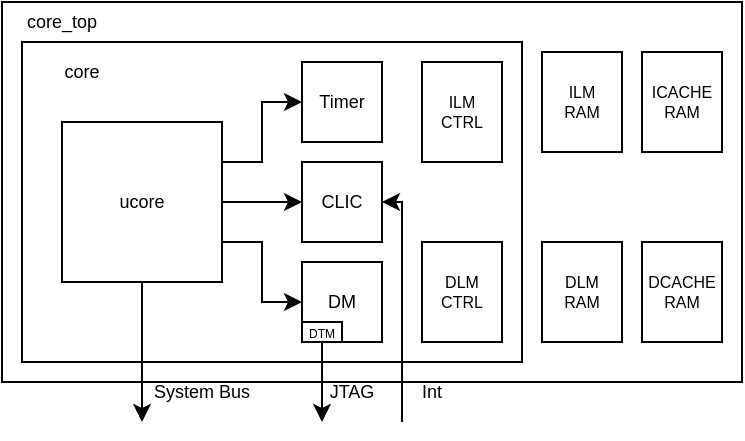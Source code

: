<mxfile version="15.4.0" type="device" pages="12"><diagram id="V9jE3fKumu00P9hWMhP7" name="第 1 页"><mxGraphModel dx="581" dy="334" grid="1" gridSize="10" guides="1" tooltips="1" connect="1" arrows="1" fold="1" page="1" pageScale="1" pageWidth="827" pageHeight="1169" math="0" shadow="0"><root><mxCell id="0"/><mxCell id="1" parent="0"/><mxCell id="kBiBGzeV1i3RTuV015t1-12" value="" style="rounded=0;whiteSpace=wrap;html=1;" vertex="1" parent="1"><mxGeometry x="150" y="340" width="370" height="190" as="geometry"/></mxCell><mxCell id="kBiBGzeV1i3RTuV015t1-1" value="" style="rounded=0;whiteSpace=wrap;html=1;" vertex="1" parent="1"><mxGeometry x="160" y="360" width="250" height="160" as="geometry"/></mxCell><mxCell id="kBiBGzeV1i3RTuV015t1-2" value="Timer" style="rounded=0;whiteSpace=wrap;html=1;fontSize=9;" vertex="1" parent="1"><mxGeometry x="300" y="370" width="40" height="40" as="geometry"/></mxCell><mxCell id="kBiBGzeV1i3RTuV015t1-3" value="DM" style="rounded=0;whiteSpace=wrap;html=1;fontSize=9;" vertex="1" parent="1"><mxGeometry x="300" y="470" width="40" height="40" as="geometry"/></mxCell><mxCell id="kBiBGzeV1i3RTuV015t1-4" value="ucore" style="rounded=0;whiteSpace=wrap;html=1;fontSize=9;" vertex="1" parent="1"><mxGeometry x="180" y="400" width="80" height="80" as="geometry"/></mxCell><mxCell id="kBiBGzeV1i3RTuV015t1-5" value="" style="endArrow=classic;html=1;rounded=0;fontSize=9;edgeStyle=orthogonalEdgeStyle;exitX=1;exitY=0.25;exitDx=0;exitDy=0;entryX=0;entryY=0.5;entryDx=0;entryDy=0;" edge="1" parent="1" source="kBiBGzeV1i3RTuV015t1-4" target="kBiBGzeV1i3RTuV015t1-2"><mxGeometry width="50" height="50" relative="1" as="geometry"><mxPoint x="310" y="400" as="sourcePoint"/><mxPoint x="360" y="350" as="targetPoint"/></mxGeometry></mxCell><mxCell id="kBiBGzeV1i3RTuV015t1-6" value="" style="endArrow=classic;html=1;rounded=0;fontSize=9;edgeStyle=orthogonalEdgeStyle;exitX=1;exitY=0.75;exitDx=0;exitDy=0;entryX=0;entryY=0.5;entryDx=0;entryDy=0;" edge="1" parent="1" source="kBiBGzeV1i3RTuV015t1-4" target="kBiBGzeV1i3RTuV015t1-3"><mxGeometry width="50" height="50" relative="1" as="geometry"><mxPoint x="270" y="430" as="sourcePoint"/><mxPoint x="310" y="410" as="targetPoint"/></mxGeometry></mxCell><mxCell id="kBiBGzeV1i3RTuV015t1-7" value="core" style="text;html=1;strokeColor=none;fillColor=none;align=center;verticalAlign=middle;whiteSpace=wrap;rounded=0;fontSize=9;" vertex="1" parent="1"><mxGeometry x="160" y="360" width="60" height="30" as="geometry"/></mxCell><mxCell id="kBiBGzeV1i3RTuV015t1-8" value="ICACHE&lt;br&gt;RAM" style="rounded=0;whiteSpace=wrap;html=1;fontSize=8;" vertex="1" parent="1"><mxGeometry x="470" y="365" width="40" height="50" as="geometry"/></mxCell><mxCell id="kBiBGzeV1i3RTuV015t1-9" value="DCACHE&lt;br&gt;RAM" style="rounded=0;whiteSpace=wrap;html=1;fontSize=8;" vertex="1" parent="1"><mxGeometry x="470" y="460" width="40" height="50" as="geometry"/></mxCell><mxCell id="kBiBGzeV1i3RTuV015t1-10" value="DLM&lt;br&gt;CTRL" style="rounded=0;whiteSpace=wrap;html=1;fontSize=8;" vertex="1" parent="1"><mxGeometry x="360" y="460" width="40" height="50" as="geometry"/></mxCell><mxCell id="kBiBGzeV1i3RTuV015t1-11" value="ILM&lt;br&gt;CTRL" style="rounded=0;whiteSpace=wrap;html=1;fontSize=8;" vertex="1" parent="1"><mxGeometry x="360" y="370" width="40" height="50" as="geometry"/></mxCell><mxCell id="kBiBGzeV1i3RTuV015t1-13" value="core_top" style="text;html=1;strokeColor=none;fillColor=none;align=center;verticalAlign=middle;whiteSpace=wrap;rounded=0;fontSize=9;" vertex="1" parent="1"><mxGeometry x="150" y="340" width="60" height="20" as="geometry"/></mxCell><mxCell id="kBiBGzeV1i3RTuV015t1-16" value="CLIC" style="rounded=0;whiteSpace=wrap;html=1;fontSize=9;" vertex="1" parent="1"><mxGeometry x="300" y="420" width="40" height="40" as="geometry"/></mxCell><mxCell id="kBiBGzeV1i3RTuV015t1-17" value="" style="endArrow=classic;html=1;rounded=0;fontSize=9;edgeStyle=orthogonalEdgeStyle;exitX=1;exitY=0.5;exitDx=0;exitDy=0;entryX=0;entryY=0.5;entryDx=0;entryDy=0;" edge="1" parent="1" source="kBiBGzeV1i3RTuV015t1-4" target="kBiBGzeV1i3RTuV015t1-16"><mxGeometry width="50" height="50" relative="1" as="geometry"><mxPoint x="270" y="470" as="sourcePoint"/><mxPoint x="310" y="500" as="targetPoint"/></mxGeometry></mxCell><mxCell id="kBiBGzeV1i3RTuV015t1-19" value="&lt;font style=&quot;font-size: 6px&quot;&gt;DTM&lt;/font&gt;" style="rounded=0;whiteSpace=wrap;html=1;fontSize=9;" vertex="1" parent="1"><mxGeometry x="300" y="500" width="20" height="10" as="geometry"/></mxCell><mxCell id="kBiBGzeV1i3RTuV015t1-20" value="" style="endArrow=classic;html=1;rounded=0;fontSize=8;edgeStyle=orthogonalEdgeStyle;exitX=0.5;exitY=1;exitDx=0;exitDy=0;" edge="1" parent="1" source="kBiBGzeV1i3RTuV015t1-19"><mxGeometry width="50" height="50" relative="1" as="geometry"><mxPoint x="310" y="540" as="sourcePoint"/><mxPoint x="310" y="550" as="targetPoint"/></mxGeometry></mxCell><mxCell id="kBiBGzeV1i3RTuV015t1-22" value="JTAG" style="text;html=1;strokeColor=none;fillColor=none;align=center;verticalAlign=middle;whiteSpace=wrap;rounded=0;fontSize=9;" vertex="1" parent="1"><mxGeometry x="310" y="530" width="30" height="10" as="geometry"/></mxCell><mxCell id="kBiBGzeV1i3RTuV015t1-23" value="" style="endArrow=classic;html=1;rounded=0;fontSize=8;edgeStyle=orthogonalEdgeStyle;exitX=0.5;exitY=1;exitDx=0;exitDy=0;" edge="1" parent="1" source="kBiBGzeV1i3RTuV015t1-4"><mxGeometry width="50" height="50" relative="1" as="geometry"><mxPoint x="330" y="480" as="sourcePoint"/><mxPoint x="220" y="550" as="targetPoint"/></mxGeometry></mxCell><mxCell id="kBiBGzeV1i3RTuV015t1-24" value="System Bus" style="text;html=1;strokeColor=none;fillColor=none;align=center;verticalAlign=middle;whiteSpace=wrap;rounded=0;fontSize=9;" vertex="1" parent="1"><mxGeometry x="220" y="530" width="60" height="10" as="geometry"/></mxCell><mxCell id="B9W0Ohdg7Il-HNSW9hcB-2" value="" style="endArrow=classic;html=1;rounded=0;fontSize=8;edgeStyle=orthogonalEdgeStyle;entryX=1;entryY=0.5;entryDx=0;entryDy=0;" edge="1" parent="1" target="kBiBGzeV1i3RTuV015t1-16"><mxGeometry width="50" height="50" relative="1" as="geometry"><mxPoint x="350" y="550" as="sourcePoint"/><mxPoint x="340" y="455" as="targetPoint"/><Array as="points"><mxPoint x="350" y="440"/></Array></mxGeometry></mxCell><mxCell id="B9W0Ohdg7Il-HNSW9hcB-3" value="Int" style="text;html=1;strokeColor=none;fillColor=none;align=center;verticalAlign=middle;whiteSpace=wrap;rounded=0;fontSize=9;" vertex="1" parent="1"><mxGeometry x="350" y="530" width="30" height="10" as="geometry"/></mxCell><mxCell id="E9cSMjx66PkJlyaXoYMk-1" value="ILM&lt;br&gt;RAM" style="rounded=0;whiteSpace=wrap;html=1;fontSize=8;" vertex="1" parent="1"><mxGeometry x="420" y="365" width="40" height="50" as="geometry"/></mxCell><mxCell id="E9cSMjx66PkJlyaXoYMk-3" value="DLM&lt;br&gt;RAM" style="rounded=0;whiteSpace=wrap;html=1;fontSize=8;" vertex="1" parent="1"><mxGeometry x="420" y="460" width="40" height="50" as="geometry"/></mxCell></root></mxGraphModel></diagram><diagram id="mQo-S2E_LhxlkFNYIT2b" name="第 2 页"><mxGraphModel dx="813" dy="470" grid="1" gridSize="10" guides="1" tooltips="1" connect="1" arrows="1" fold="1" page="1" pageScale="1" pageWidth="827" pageHeight="1169" math="0" shadow="0"><root><mxCell id="kfNYh0xhiY2G-fLFgjlg-0"/><mxCell id="kfNYh0xhiY2G-fLFgjlg-1" parent="kfNYh0xhiY2G-fLFgjlg-0"/><mxCell id="IHWJGMD8jNDnXIMrv4LN-9" value="" style="rounded=0;whiteSpace=wrap;html=1;fontSize=8;strokeColor=#FF0080;strokeWidth=1;" vertex="1" parent="kfNYh0xhiY2G-fLFgjlg-1"><mxGeometry x="40" y="160" width="360" height="160" as="geometry"/></mxCell><mxCell id="kfNYh0xhiY2G-fLFgjlg-22" value="" style="rounded=0;whiteSpace=wrap;html=1;fontSize=8;strokeColor=#6666FF;strokeWidth=1;" vertex="1" parent="kfNYh0xhiY2G-fLFgjlg-1"><mxGeometry x="140" y="210" width="220" height="80" as="geometry"/></mxCell><mxCell id="kfNYh0xhiY2G-fLFgjlg-2" value="Core_top" style="rounded=0;whiteSpace=wrap;html=1;fontSize=8;" vertex="1" parent="kfNYh0xhiY2G-fLFgjlg-1"><mxGeometry x="40" y="100" width="80" height="40" as="geometry"/></mxCell><mxCell id="kfNYh0xhiY2G-fLFgjlg-4" value="BUSDEC" style="rounded=0;whiteSpace=wrap;html=1;fontSize=8;dashed=1;strokeColor=#97D077;" vertex="1" parent="kfNYh0xhiY2G-fLFgjlg-1"><mxGeometry x="210" y="221" width="90" height="20" as="geometry"/></mxCell><mxCell id="kfNYh0xhiY2G-fLFgjlg-5" value="" style="endArrow=classic;html=1;rounded=0;fontSize=8;edgeStyle=orthogonalEdgeStyle;exitX=0.661;exitY=0.95;exitDx=0;exitDy=0;exitPerimeter=0;" edge="1" parent="kfNYh0xhiY2G-fLFgjlg-1" target="kfNYh0xhiY2G-fLFgjlg-4"><mxGeometry width="50" height="50" relative="1" as="geometry"><mxPoint x="255.08" y="200" as="sourcePoint"/><mxPoint x="227" y="151" as="targetPoint"/></mxGeometry></mxCell><mxCell id="kfNYh0xhiY2G-fLFgjlg-10" value="" style="endArrow=classic;html=1;rounded=0;fontSize=8;edgeStyle=orthogonalEdgeStyle;exitX=0.5;exitY=1;exitDx=0;exitDy=0;entryX=0.121;entryY=0.004;entryDx=0;entryDy=0;entryPerimeter=0;" edge="1" parent="kfNYh0xhiY2G-fLFgjlg-1" source="kfNYh0xhiY2G-fLFgjlg-2"><mxGeometry relative="1" as="geometry"><mxPoint x="130" y="150" as="sourcePoint"/><mxPoint x="79.93" y="160.6" as="targetPoint"/></mxGeometry></mxCell><mxCell id="kfNYh0xhiY2G-fLFgjlg-11" value="" style="edgeLabel;resizable=0;html=1;align=center;verticalAlign=middle;fontSize=8;strokeColor=#FF6666;strokeWidth=1;" connectable="0" vertex="1" parent="kfNYh0xhiY2G-fLFgjlg-10"><mxGeometry relative="1" as="geometry"/></mxCell><mxCell id="kfNYh0xhiY2G-fLFgjlg-13" value="PLIC" style="rounded=0;whiteSpace=wrap;html=1;fontSize=8;strokeColor=#FF99FF;strokeWidth=1;dashed=1;" vertex="1" parent="kfNYh0xhiY2G-fLFgjlg-1"><mxGeometry x="160" y="261" width="40" height="20" as="geometry"/></mxCell><mxCell id="kfNYh0xhiY2G-fLFgjlg-14" value="PLMT" style="rounded=0;whiteSpace=wrap;html=1;fontSize=8;strokeColor=#FF9933;strokeWidth=1;dashed=1;" vertex="1" parent="kfNYh0xhiY2G-fLFgjlg-1"><mxGeometry x="210" y="261" width="40" height="20" as="geometry"/></mxCell><mxCell id="kfNYh0xhiY2G-fLFgjlg-15" value="PLDM" style="rounded=0;whiteSpace=wrap;html=1;fontSize=8;strokeColor=#CC99FF;strokeWidth=1;dashed=1;" vertex="1" parent="kfNYh0xhiY2G-fLFgjlg-1"><mxGeometry x="260" y="261" width="40" height="20" as="geometry"/></mxCell><mxCell id="kfNYh0xhiY2G-fLFgjlg-16" value="PLIC_SW" style="rounded=0;whiteSpace=wrap;html=1;fontSize=8;strokeColor=#FF66FF;strokeWidth=1;dashed=1;" vertex="1" parent="kfNYh0xhiY2G-fLFgjlg-1"><mxGeometry x="310" y="261" width="40" height="20" as="geometry"/></mxCell><mxCell id="kfNYh0xhiY2G-fLFgjlg-17" value="" style="endArrow=classic;html=1;rounded=0;fontSize=8;edgeStyle=orthogonalEdgeStyle;exitX=0.5;exitY=1;exitDx=0;exitDy=0;" edge="1" parent="kfNYh0xhiY2G-fLFgjlg-1" source="kfNYh0xhiY2G-fLFgjlg-4" target="kfNYh0xhiY2G-fLFgjlg-13"><mxGeometry width="50" height="50" relative="1" as="geometry"><mxPoint x="170" y="231" as="sourcePoint"/><mxPoint x="220" y="181" as="targetPoint"/></mxGeometry></mxCell><mxCell id="kfNYh0xhiY2G-fLFgjlg-18" value="" style="endArrow=classic;html=1;rounded=0;fontSize=8;edgeStyle=orthogonalEdgeStyle;exitX=0.5;exitY=1;exitDx=0;exitDy=0;" edge="1" parent="kfNYh0xhiY2G-fLFgjlg-1" source="kfNYh0xhiY2G-fLFgjlg-4" target="kfNYh0xhiY2G-fLFgjlg-14"><mxGeometry width="50" height="50" relative="1" as="geometry"><mxPoint x="265" y="251" as="sourcePoint"/><mxPoint x="190" y="271" as="targetPoint"/></mxGeometry></mxCell><mxCell id="kfNYh0xhiY2G-fLFgjlg-19" value="" style="endArrow=classic;html=1;rounded=0;fontSize=8;edgeStyle=orthogonalEdgeStyle;exitX=0.5;exitY=1;exitDx=0;exitDy=0;entryX=0.5;entryY=0;entryDx=0;entryDy=0;" edge="1" parent="kfNYh0xhiY2G-fLFgjlg-1" source="kfNYh0xhiY2G-fLFgjlg-4" target="kfNYh0xhiY2G-fLFgjlg-15"><mxGeometry width="50" height="50" relative="1" as="geometry"><mxPoint x="265" y="251" as="sourcePoint"/><mxPoint x="240" y="271" as="targetPoint"/></mxGeometry></mxCell><mxCell id="kfNYh0xhiY2G-fLFgjlg-20" value="" style="endArrow=classic;html=1;rounded=0;fontSize=8;edgeStyle=orthogonalEdgeStyle;entryX=0.5;entryY=0;entryDx=0;entryDy=0;exitX=0.5;exitY=1;exitDx=0;exitDy=0;" edge="1" parent="kfNYh0xhiY2G-fLFgjlg-1" source="kfNYh0xhiY2G-fLFgjlg-4" target="kfNYh0xhiY2G-fLFgjlg-16"><mxGeometry width="50" height="50" relative="1" as="geometry"><mxPoint x="260" y="241" as="sourcePoint"/><mxPoint x="290" y="271" as="targetPoint"/></mxGeometry></mxCell><mxCell id="kfNYh0xhiY2G-fLFgjlg-21" value="" style="endArrow=classic;html=1;rounded=0;fontSize=8;edgeStyle=orthogonalEdgeStyle;" edge="1" parent="kfNYh0xhiY2G-fLFgjlg-1"><mxGeometry width="50" height="50" relative="1" as="geometry"><mxPoint x="80" y="310" as="sourcePoint"/><mxPoint x="80" y="340" as="targetPoint"/></mxGeometry></mxCell><mxCell id="kfNYh0xhiY2G-fLFgjlg-3" value="BMC" style="rounded=0;whiteSpace=wrap;html=1;fontSize=8;strokeColor=#FF6666;" vertex="1" parent="kfNYh0xhiY2G-fLFgjlg-1"><mxGeometry x="110" y="180" width="250" height="20" as="geometry"/></mxCell><mxCell id="8I9hukKHuJjczin8L5vw-31" value="" style="endArrow=classic;html=1;rounded=0;fontSize=8;edgeStyle=orthogonalEdgeStyle;" edge="1" parent="kfNYh0xhiY2G-fLFgjlg-1"><mxGeometry relative="1" as="geometry"><mxPoint x="280" y="320" as="sourcePoint"/><mxPoint x="280" y="340" as="targetPoint"/><Array as="points"><mxPoint x="280" y="320"/><mxPoint x="280" y="320"/></Array></mxGeometry></mxCell><mxCell id="x6cGcKZqM5_XbKVH0PRT-5" value="" style="endArrow=classic;html=1;rounded=0;fontSize=8;edgeStyle=orthogonalEdgeStyle;entryX=0.5;entryY=1;entryDx=0;entryDy=0;" edge="1" parent="kfNYh0xhiY2G-fLFgjlg-1" target="kfNYh0xhiY2G-fLFgjlg-13"><mxGeometry relative="1" as="geometry"><mxPoint x="180" y="340" as="sourcePoint"/><mxPoint x="290" y="330" as="targetPoint"/><Array as="points"><mxPoint x="180" y="320"/><mxPoint x="180" y="320"/></Array></mxGeometry></mxCell><mxCell id="x6cGcKZqM5_XbKVH0PRT-6" value="Int src" style="text;html=1;strokeColor=none;fillColor=none;align=center;verticalAlign=middle;whiteSpace=wrap;rounded=0;dashed=1;fontSize=8;" vertex="1" parent="kfNYh0xhiY2G-fLFgjlg-1"><mxGeometry x="180" y="320" width="60" height="20" as="geometry"/></mxCell><mxCell id="x6cGcKZqM5_XbKVH0PRT-7" value="If internal debug exist" style="text;html=1;strokeColor=none;fillColor=none;align=center;verticalAlign=middle;whiteSpace=wrap;rounded=0;dashed=1;fontSize=8;" vertex="1" parent="kfNYh0xhiY2G-fLFgjlg-1"><mxGeometry x="190" y="110" width="90" height="20" as="geometry"/></mxCell><mxCell id="x6cGcKZqM5_XbKVH0PRT-8" value="Core&lt;br&gt;BIU IF" style="text;html=1;strokeColor=none;fillColor=none;align=center;verticalAlign=middle;whiteSpace=wrap;rounded=0;dashed=1;fontSize=8;" vertex="1" parent="kfNYh0xhiY2G-fLFgjlg-1"><mxGeometry x="80" y="320" width="60" height="20" as="geometry"/></mxCell><mxCell id="IHWJGMD8jNDnXIMrv4LN-2" value="" style="endArrow=classic;html=1;rounded=0;fontSize=8;edgeStyle=orthogonalEdgeStyle;entryX=0.25;entryY=0;entryDx=0;entryDy=0;exitX=0.12;exitY=0.008;exitDx=0;exitDy=0;exitPerimeter=0;" edge="1" parent="kfNYh0xhiY2G-fLFgjlg-1" target="kfNYh0xhiY2G-fLFgjlg-3"><mxGeometry width="50" height="50" relative="1" as="geometry"><mxPoint x="79.6" y="161.2" as="sourcePoint"/><mxPoint x="130" y="330" as="targetPoint"/><Array as="points"><mxPoint x="80" y="170"/><mxPoint x="173" y="170"/><mxPoint x="173" y="180"/></Array></mxGeometry></mxCell><mxCell id="IHWJGMD8jNDnXIMrv4LN-6" value="" style="endArrow=classic;html=1;rounded=0;fontSize=8;edgeStyle=orthogonalEdgeStyle;exitX=1;exitY=0.75;exitDx=0;exitDy=0;dashed=1;" edge="1" parent="kfNYh0xhiY2G-fLFgjlg-1" source="kfNYh0xhiY2G-fLFgjlg-2"><mxGeometry width="50" height="50" relative="1" as="geometry"><mxPoint x="89.6" y="171.2" as="sourcePoint"/><mxPoint x="390" y="160" as="targetPoint"/><Array as="points"><mxPoint x="390" y="130"/></Array></mxGeometry></mxCell><mxCell id="IHWJGMD8jNDnXIMrv4LN-7" value="" style="endArrow=none;html=1;rounded=0;fontSize=8;edgeStyle=orthogonalEdgeStyle;dashed=1;endFill=0;" edge="1" parent="kfNYh0xhiY2G-fLFgjlg-1"><mxGeometry width="50" height="50" relative="1" as="geometry"><mxPoint x="390" y="160" as="sourcePoint"/><mxPoint x="280" y="310" as="targetPoint"/><Array as="points"><mxPoint x="390" y="270"/><mxPoint x="390" y="270"/><mxPoint x="390" y="310"/></Array></mxGeometry></mxCell><mxCell id="IHWJGMD8jNDnXIMrv4LN-8" value="" style="endArrow=none;html=1;rounded=0;fontSize=8;edgeStyle=orthogonalEdgeStyle;dashed=1;endFill=0;exitX=0.5;exitY=1;exitDx=0;exitDy=0;entryX=0;entryY=0;entryDx=0;entryDy=0;" edge="1" parent="kfNYh0xhiY2G-fLFgjlg-1" source="kfNYh0xhiY2G-fLFgjlg-15" target="bDc9bS7ogez5yxt2yuN_-0"><mxGeometry width="50" height="50" relative="1" as="geometry"><mxPoint x="90" y="180" as="sourcePoint"/><mxPoint x="90" y="270" as="targetPoint"/><Array as="points"><mxPoint x="280" y="310"/><mxPoint x="281" y="310"/><mxPoint x="281" y="320"/></Array></mxGeometry></mxCell><mxCell id="bDc9bS7ogez5yxt2yuN_-0" value="Debug sys_bus" style="text;html=1;strokeColor=none;fillColor=none;align=center;verticalAlign=middle;whiteSpace=wrap;rounded=0;dashed=1;fontSize=8;" vertex="1" parent="kfNYh0xhiY2G-fLFgjlg-1"><mxGeometry x="280" y="320" width="60" height="20" as="geometry"/></mxCell><mxCell id="bDc9bS7ogez5yxt2yuN_-1" value="" style="endArrow=none;html=1;rounded=0;fontSize=8;edgeStyle=orthogonalEdgeStyle;dashed=1;endFill=0;" edge="1" parent="kfNYh0xhiY2G-fLFgjlg-1"><mxGeometry width="50" height="50" relative="1" as="geometry"><mxPoint x="80" y="170" as="sourcePoint"/><mxPoint x="80" y="310" as="targetPoint"/></mxGeometry></mxCell><mxCell id="bDc9bS7ogez5yxt2yuN_-2" value="" style="endArrow=none;html=1;rounded=0;fontSize=8;edgeStyle=orthogonalEdgeStyle;dashed=1;endFill=0;exitX=0.086;exitY=0.98;exitDx=0;exitDy=0;exitPerimeter=0;" edge="1" parent="kfNYh0xhiY2G-fLFgjlg-1" source="kfNYh0xhiY2G-fLFgjlg-3"><mxGeometry width="50" height="50" relative="1" as="geometry"><mxPoint x="130.5" y="197.6" as="sourcePoint"/><mxPoint x="80" y="308" as="targetPoint"/><Array as="points"><mxPoint x="132" y="220"/><mxPoint x="110" y="220"/><mxPoint x="110" y="308"/></Array></mxGeometry></mxCell></root></mxGraphModel></diagram><diagram id="djRZYK_MYhjviEpnC6Co" name="第 3 页"><mxGraphModel dx="981" dy="567" grid="1" gridSize="10" guides="1" tooltips="1" connect="1" arrows="1" fold="1" page="1" pageScale="1" pageWidth="827" pageHeight="1169" math="0" shadow="0"><root><mxCell id="J1FGYGtcS97k9nOt2lfl-0"/><mxCell id="J1FGYGtcS97k9nOt2lfl-1" parent="J1FGYGtcS97k9nOt2lfl-0"/><mxCell id="J1FGYGtcS97k9nOt2lfl-21" value="" style="rounded=0;whiteSpace=wrap;html=1;fontSize=8;strokeColor=#000000;strokeWidth=1;" vertex="1" parent="J1FGYGtcS97k9nOt2lfl-1"><mxGeometry x="145" y="99" width="260" height="170" as="geometry"/></mxCell><mxCell id="J1FGYGtcS97k9nOt2lfl-2" value="" style="rounded=0;whiteSpace=wrap;html=1;fontSize=8;" vertex="1" parent="J1FGYGtcS97k9nOt2lfl-1"><mxGeometry x="180" y="150" width="140" height="90" as="geometry"/></mxCell><mxCell id="J1FGYGtcS97k9nOt2lfl-3" value="" style="rounded=0;whiteSpace=wrap;html=1;fontSize=8;" vertex="1" parent="J1FGYGtcS97k9nOt2lfl-1"><mxGeometry x="180" y="150" width="100" height="80" as="geometry"/></mxCell><mxCell id="J1FGYGtcS97k9nOt2lfl-4" value="" style="endArrow=classic;html=1;rounded=0;fontSize=8;edgeStyle=orthogonalEdgeStyle;exitX=0.25;exitY=1;exitDx=0;exitDy=0;" edge="1" parent="J1FGYGtcS97k9nOt2lfl-1" source="J1FGYGtcS97k9nOt2lfl-3"><mxGeometry relative="1" as="geometry"><mxPoint x="230" y="180" as="sourcePoint"/><mxPoint x="200" y="310" as="targetPoint"/><Array as="points"><mxPoint x="200" y="230"/></Array></mxGeometry></mxCell><mxCell id="J1FGYGtcS97k9nOt2lfl-5" value="Sync" style="rounded=0;whiteSpace=wrap;html=1;fontSize=8;" vertex="1" parent="J1FGYGtcS97k9nOt2lfl-1"><mxGeometry x="180" y="120" width="40" height="10" as="geometry"/></mxCell><mxCell id="J1FGYGtcS97k9nOt2lfl-6" value="CLIC" style="rounded=0;whiteSpace=wrap;html=1;fontSize=8;" vertex="1" parent="J1FGYGtcS97k9nOt2lfl-1"><mxGeometry x="180" y="150" width="40" height="20" as="geometry"/></mxCell><mxCell id="J1FGYGtcS97k9nOt2lfl-7" value="" style="endArrow=classic;html=1;rounded=0;fontSize=8;edgeStyle=orthogonalEdgeStyle;exitX=0.5;exitY=1;exitDx=0;exitDy=0;entryX=0.5;entryY=0;entryDx=0;entryDy=0;" edge="1" parent="J1FGYGtcS97k9nOt2lfl-1" source="J1FGYGtcS97k9nOt2lfl-5" target="J1FGYGtcS97k9nOt2lfl-6"><mxGeometry relative="1" as="geometry"><mxPoint x="230" y="200" as="sourcePoint"/><mxPoint x="230" y="220" as="targetPoint"/><Array as="points"><mxPoint x="200" y="140"/><mxPoint x="200" y="140"/></Array></mxGeometry></mxCell><mxCell id="J1FGYGtcS97k9nOt2lfl-8" value="" style="edgeLabel;resizable=0;html=1;align=center;verticalAlign=middle;fontSize=8;strokeColor=#FF6666;strokeWidth=1;" connectable="0" vertex="1" parent="J1FGYGtcS97k9nOt2lfl-7"><mxGeometry relative="1" as="geometry"/></mxCell><mxCell id="J1FGYGtcS97k9nOt2lfl-9" value="" style="endArrow=classic;html=1;rounded=0;fontSize=8;edgeStyle=orthogonalEdgeStyle;entryX=0;entryY=0.5;entryDx=0;entryDy=0;" edge="1" parent="J1FGYGtcS97k9nOt2lfl-1" target="J1FGYGtcS97k9nOt2lfl-5"><mxGeometry relative="1" as="geometry"><mxPoint x="160" y="310" as="sourcePoint"/><mxPoint x="210" y="160" as="targetPoint"/><Array as="points"><mxPoint x="160" y="125"/></Array></mxGeometry></mxCell><mxCell id="J1FGYGtcS97k9nOt2lfl-10" value="" style="edgeLabel;resizable=0;html=1;align=center;verticalAlign=middle;fontSize=8;strokeColor=#FF6666;strokeWidth=1;" connectable="0" vertex="1" parent="J1FGYGtcS97k9nOt2lfl-9"><mxGeometry relative="1" as="geometry"/></mxCell><mxCell id="J1FGYGtcS97k9nOt2lfl-11" value="Debug" style="rounded=0;whiteSpace=wrap;html=1;fontSize=8;" vertex="1" parent="J1FGYGtcS97k9nOt2lfl-1"><mxGeometry x="240" y="210" width="40" height="20" as="geometry"/></mxCell><mxCell id="J1FGYGtcS97k9nOt2lfl-12" value="TIMER" style="rounded=0;whiteSpace=wrap;html=1;fontSize=8;" vertex="1" parent="J1FGYGtcS97k9nOt2lfl-1"><mxGeometry x="240" y="150" width="40" height="20" as="geometry"/></mxCell><mxCell id="J1FGYGtcS97k9nOt2lfl-13" value="" style="endArrow=classic;html=1;rounded=0;fontSize=8;edgeStyle=orthogonalEdgeStyle;exitX=0.5;exitY=1;exitDx=0;exitDy=0;" edge="1" parent="J1FGYGtcS97k9nOt2lfl-1" source="J1FGYGtcS97k9nOt2lfl-11"><mxGeometry relative="1" as="geometry"><mxPoint x="250" y="240" as="sourcePoint"/><mxPoint x="260" y="310" as="targetPoint"/><Array as="points"><mxPoint x="260" y="300"/><mxPoint x="260" y="300"/></Array></mxGeometry></mxCell><mxCell id="J1FGYGtcS97k9nOt2lfl-14" value="" style="endArrow=classic;html=1;rounded=0;fontSize=8;edgeStyle=orthogonalEdgeStyle;entryX=0.5;entryY=0;entryDx=0;entryDy=0;" edge="1" parent="J1FGYGtcS97k9nOt2lfl-1" target="J1FGYGtcS97k9nOt2lfl-12"><mxGeometry relative="1" as="geometry"><mxPoint x="420" y="120" as="sourcePoint"/><mxPoint x="290" y="320" as="targetPoint"/><Array as="points"><mxPoint x="260" y="120"/></Array></mxGeometry></mxCell><mxCell id="J1FGYGtcS97k9nOt2lfl-15" value="mtime_clk" style="text;html=1;strokeColor=none;fillColor=none;align=center;verticalAlign=middle;whiteSpace=wrap;rounded=0;dashed=1;fontSize=8;" vertex="1" parent="J1FGYGtcS97k9nOt2lfl-1"><mxGeometry x="320" y="120" width="60" height="10" as="geometry"/></mxCell><mxCell id="J1FGYGtcS97k9nOt2lfl-16" value="debug&lt;br&gt;bus_acc" style="text;html=1;strokeColor=none;fillColor=none;align=center;verticalAlign=middle;whiteSpace=wrap;rounded=0;dashed=1;fontSize=8;" vertex="1" parent="J1FGYGtcS97k9nOt2lfl-1"><mxGeometry x="260" y="271" width="40" height="25" as="geometry"/></mxCell><mxCell id="J1FGYGtcS97k9nOt2lfl-17" value="core_top" style="text;html=1;strokeColor=none;fillColor=none;align=center;verticalAlign=middle;whiteSpace=wrap;rounded=0;dashed=1;fontSize=8;" vertex="1" parent="J1FGYGtcS97k9nOt2lfl-1"><mxGeometry x="280" y="230" width="40" height="10" as="geometry"/></mxCell><mxCell id="J1FGYGtcS97k9nOt2lfl-18" value="RAMs" style="rounded=0;whiteSpace=wrap;html=1;fontSize=6;" vertex="1" parent="J1FGYGtcS97k9nOt2lfl-1"><mxGeometry x="290" y="170" width="20" height="29" as="geometry"/></mxCell><mxCell id="J1FGYGtcS97k9nOt2lfl-19" value="Core&lt;br&gt;BIU IF" style="text;html=1;strokeColor=none;fillColor=none;align=center;verticalAlign=middle;whiteSpace=wrap;rounded=0;dashed=1;fontSize=8;" vertex="1" parent="J1FGYGtcS97k9nOt2lfl-1"><mxGeometry x="200" y="271" width="40" height="25" as="geometry"/></mxCell><mxCell id="J1FGYGtcS97k9nOt2lfl-20" value="Core" style="text;html=1;strokeColor=none;fillColor=none;align=center;verticalAlign=middle;whiteSpace=wrap;rounded=0;dashed=1;fontSize=8;" vertex="1" parent="J1FGYGtcS97k9nOt2lfl-1"><mxGeometry x="210" y="177.5" width="40" height="25" as="geometry"/></mxCell><mxCell id="J1FGYGtcS97k9nOt2lfl-22" value="CPU_SUBSYSTEM with internal Define" style="text;html=1;strokeColor=none;fillColor=none;align=center;verticalAlign=middle;whiteSpace=wrap;rounded=0;dashed=1;fontSize=8;" vertex="1" parent="J1FGYGtcS97k9nOt2lfl-1"><mxGeometry x="327" y="249" width="80" height="20" as="geometry"/></mxCell><mxCell id="J1FGYGtcS97k9nOt2lfl-24" value="Int&lt;br&gt;Src" style="text;html=1;strokeColor=none;fillColor=none;align=center;verticalAlign=middle;whiteSpace=wrap;rounded=0;dashed=1;fontSize=8;" vertex="1" parent="J1FGYGtcS97k9nOt2lfl-1"><mxGeometry x="150" y="270" width="40" height="25" as="geometry"/></mxCell><mxCell id="n_OkCtgY5lJ7TOoVN_Nv-0" value="" style="endArrow=classic;html=1;rounded=0;fontSize=8;edgeStyle=orthogonalEdgeStyle;entryX=1;entryY=0.5;entryDx=0;entryDy=0;" edge="1" parent="J1FGYGtcS97k9nOt2lfl-1" target="J1FGYGtcS97k9nOt2lfl-11"><mxGeometry relative="1" as="geometry"><mxPoint x="420" y="220" as="sourcePoint"/><mxPoint x="270" y="160" as="targetPoint"/></mxGeometry></mxCell><mxCell id="n_OkCtgY5lJ7TOoVN_Nv-1" value="DMI_AHB" style="text;html=1;strokeColor=none;fillColor=none;align=center;verticalAlign=middle;whiteSpace=wrap;rounded=0;dashed=1;fontSize=8;" vertex="1" parent="J1FGYGtcS97k9nOt2lfl-1"><mxGeometry x="330" y="220" width="60" height="10" as="geometry"/></mxCell></root></mxGraphModel></diagram><diagram id="JsG40s6wFWKHsa4rDVME" name="第 4 页"><mxGraphModel dx="677" dy="391" grid="1" gridSize="10" guides="1" tooltips="1" connect="1" arrows="1" fold="1" page="1" pageScale="1" pageWidth="827" pageHeight="1169" math="0" shadow="0"><root><mxCell id="pPux16_JxdfPKusl3gt7-0"/><mxCell id="pPux16_JxdfPKusl3gt7-1" parent="pPux16_JxdfPKusl3gt7-0"/><mxCell id="pPux16_JxdfPKusl3gt7-2" value="" style="rounded=0;whiteSpace=wrap;html=1;" vertex="1" parent="pPux16_JxdfPKusl3gt7-1"><mxGeometry x="150" y="370" width="300" height="130" as="geometry"/></mxCell><mxCell id="pPux16_JxdfPKusl3gt7-3" value="" style="rounded=0;whiteSpace=wrap;html=1;strokeColor=#FF0000;" vertex="1" parent="pPux16_JxdfPKusl3gt7-1"><mxGeometry x="160" y="390" width="210" height="100" as="geometry"/></mxCell><mxCell id="pPux16_JxdfPKusl3gt7-4" value="Timer" style="rounded=0;whiteSpace=wrap;html=1;fontSize=9;strokeColor=#FF0000;" vertex="1" parent="pPux16_JxdfPKusl3gt7-1"><mxGeometry x="280" y="400" width="80" height="40" as="geometry"/></mxCell><mxCell id="pPux16_JxdfPKusl3gt7-6" value="ucore" style="rounded=0;whiteSpace=wrap;html=1;fontSize=9;strokeColor=#FF0000;" vertex="1" parent="pPux16_JxdfPKusl3gt7-1"><mxGeometry x="180" y="400" width="80" height="80" as="geometry"/></mxCell><mxCell id="pPux16_JxdfPKusl3gt7-7" value="" style="endArrow=classic;html=1;rounded=0;fontSize=9;edgeStyle=orthogonalEdgeStyle;exitX=1;exitY=0.25;exitDx=0;exitDy=0;entryX=0;entryY=0.5;entryDx=0;entryDy=0;" edge="1" parent="pPux16_JxdfPKusl3gt7-1" source="pPux16_JxdfPKusl3gt7-6" target="pPux16_JxdfPKusl3gt7-4"><mxGeometry width="50" height="50" relative="1" as="geometry"><mxPoint x="310" y="400" as="sourcePoint"/><mxPoint x="360" y="350" as="targetPoint"/></mxGeometry></mxCell><mxCell id="pPux16_JxdfPKusl3gt7-9" value="core" style="text;html=1;strokeColor=none;fillColor=none;align=center;verticalAlign=middle;whiteSpace=wrap;rounded=0;fontSize=9;" vertex="1" parent="pPux16_JxdfPKusl3gt7-1"><mxGeometry x="280" y="460" width="60" height="30" as="geometry"/></mxCell><mxCell id="pPux16_JxdfPKusl3gt7-14" value="core_top" style="text;html=1;strokeColor=none;fillColor=none;align=center;verticalAlign=middle;whiteSpace=wrap;rounded=0;fontSize=9;" vertex="1" parent="pPux16_JxdfPKusl3gt7-1"><mxGeometry x="150" y="370" width="60" height="20" as="geometry"/></mxCell><mxCell id="pPux16_JxdfPKusl3gt7-26" value="mtime_clk&lt;br&gt;toggle pulse gen" style="rounded=0;whiteSpace=wrap;html=1;fontSize=8;strokeColor=#0000FF;strokeWidth=1;" vertex="1" parent="pPux16_JxdfPKusl3gt7-1"><mxGeometry x="380" y="400" width="60" height="40" as="geometry"/></mxCell><mxCell id="pPux16_JxdfPKusl3gt7-27" value="" style="endArrow=classic;html=1;rounded=0;fontSize=9;edgeStyle=orthogonalEdgeStyle;entryX=0.5;entryY=1;entryDx=0;entryDy=0;strokeColor=#0000FF;" edge="1" parent="pPux16_JxdfPKusl3gt7-1" target="pPux16_JxdfPKusl3gt7-26"><mxGeometry width="50" height="50" relative="1" as="geometry"><mxPoint x="410" y="520" as="sourcePoint"/><mxPoint x="310" y="430" as="targetPoint"/></mxGeometry></mxCell><mxCell id="pPux16_JxdfPKusl3gt7-28" value="mtime_clk" style="text;html=1;strokeColor=none;fillColor=none;align=center;verticalAlign=middle;whiteSpace=wrap;rounded=0;fontSize=9;labelBackgroundColor=default;fontColor=#0000FF;" vertex="1" parent="pPux16_JxdfPKusl3gt7-1"><mxGeometry x="360" y="500" width="46" height="20" as="geometry"/></mxCell><mxCell id="pPux16_JxdfPKusl3gt7-29" value="" style="endArrow=classic;html=1;rounded=0;fontSize=9;edgeStyle=orthogonalEdgeStyle;entryX=1;entryY=0.5;entryDx=0;entryDy=0;strokeColor=#0000FF;" edge="1" parent="pPux16_JxdfPKusl3gt7-1" target="pPux16_JxdfPKusl3gt7-4"><mxGeometry width="50" height="50" relative="1" as="geometry"><mxPoint x="380" y="420" as="sourcePoint"/><mxPoint x="420" y="450" as="targetPoint"/></mxGeometry></mxCell><mxCell id="pPux16_JxdfPKusl3gt7-30" value="toggle_pulse" style="text;html=1;strokeColor=none;fillColor=none;align=center;verticalAlign=middle;whiteSpace=wrap;rounded=0;fontSize=9;fontColor=#0000FF;" vertex="1" parent="pPux16_JxdfPKusl3gt7-1"><mxGeometry x="340" y="440" width="56" height="20" as="geometry"/></mxCell><mxCell id="pPux16_JxdfPKusl3gt7-32" value="" style="endArrow=classic;html=1;rounded=0;fontSize=9;edgeStyle=orthogonalEdgeStyle;entryX=0.5;entryY=0;entryDx=0;entryDy=0;strokeColor=#FF0000;" edge="1" parent="pPux16_JxdfPKusl3gt7-1" target="pPux16_JxdfPKusl3gt7-4"><mxGeometry width="50" height="50" relative="1" as="geometry"><mxPoint x="320" y="340" as="sourcePoint"/><mxPoint x="290" y="430" as="targetPoint"/></mxGeometry></mxCell><mxCell id="pPux16_JxdfPKusl3gt7-33" value="core_clk" style="text;html=1;strokeColor=none;fillColor=none;align=center;verticalAlign=middle;whiteSpace=wrap;rounded=0;fontSize=9;fontColor=#FF0000;" vertex="1" parent="pPux16_JxdfPKusl3gt7-1"><mxGeometry x="314" y="350" width="56" height="20" as="geometry"/></mxCell><mxCell id="pPux16_JxdfPKusl3gt7-34" value="sync" style="rounded=0;whiteSpace=wrap;html=1;fontSize=5;fontColor=#0000FF;strokeColor=#0000FF;strokeWidth=1;" vertex="1" parent="pPux16_JxdfPKusl3gt7-1"><mxGeometry x="350" y="410" width="10" height="20" as="geometry"/></mxCell></root></mxGraphModel></diagram><diagram id="hwR5ZqG8WMowIRrh6i7G" name="第 5 页"><mxGraphModel dx="677" dy="391" grid="1" gridSize="10" guides="1" tooltips="1" connect="1" arrows="1" fold="1" page="1" pageScale="1" pageWidth="827" pageHeight="1169" math="0" shadow="0"><root><mxCell id="cGUI3Vx2LUS2y5Q3uEe0-0"/><mxCell id="cGUI3Vx2LUS2y5Q3uEe0-1" parent="cGUI3Vx2LUS2y5Q3uEe0-0"/><mxCell id="V1qaWoctIs2ZPXUp-W8X-0" value="" style="rounded=0;whiteSpace=wrap;html=1;" vertex="1" parent="cGUI3Vx2LUS2y5Q3uEe0-1"><mxGeometry x="150" y="350" width="300" height="150" as="geometry"/></mxCell><mxCell id="V1qaWoctIs2ZPXUp-W8X-1" value="" style="rounded=0;whiteSpace=wrap;html=1;strokeColor=#FF0000;" vertex="1" parent="cGUI3Vx2LUS2y5Q3uEe0-1"><mxGeometry x="160" y="390" width="270" height="100" as="geometry"/></mxCell><mxCell id="V1qaWoctIs2ZPXUp-W8X-2" value="" style="rounded=0;whiteSpace=wrap;html=1;fontSize=9;strokeColor=#000000;" vertex="1" parent="cGUI3Vx2LUS2y5Q3uEe0-1"><mxGeometry x="280" y="400" width="140" height="40" as="geometry"/></mxCell><mxCell id="V1qaWoctIs2ZPXUp-W8X-15" value="" style="rounded=0;whiteSpace=wrap;html=1;strokeColor=#00FF00;" vertex="1" parent="cGUI3Vx2LUS2y5Q3uEe0-1"><mxGeometry x="290" y="405" width="40" height="30" as="geometry"/></mxCell><mxCell id="V1qaWoctIs2ZPXUp-W8X-3" value="ucore" style="rounded=0;whiteSpace=wrap;html=1;fontSize=9;strokeColor=#FF0000;" vertex="1" parent="cGUI3Vx2LUS2y5Q3uEe0-1"><mxGeometry x="180" y="400" width="80" height="80" as="geometry"/></mxCell><mxCell id="V1qaWoctIs2ZPXUp-W8X-4" value="" style="endArrow=classic;html=1;rounded=0;fontSize=9;edgeStyle=orthogonalEdgeStyle;exitX=1;exitY=0.25;exitDx=0;exitDy=0;entryX=0;entryY=0.5;entryDx=0;entryDy=0;" edge="1" parent="cGUI3Vx2LUS2y5Q3uEe0-1" source="V1qaWoctIs2ZPXUp-W8X-3" target="V1qaWoctIs2ZPXUp-W8X-15"><mxGeometry width="50" height="50" relative="1" as="geometry"><mxPoint x="310" y="400" as="sourcePoint"/><mxPoint x="360" y="350" as="targetPoint"/></mxGeometry></mxCell><mxCell id="V1qaWoctIs2ZPXUp-W8X-5" value="core" style="text;html=1;strokeColor=none;fillColor=none;align=center;verticalAlign=middle;whiteSpace=wrap;rounded=0;fontSize=9;" vertex="1" parent="cGUI3Vx2LUS2y5Q3uEe0-1"><mxGeometry x="280" y="460" width="60" height="30" as="geometry"/></mxCell><mxCell id="V1qaWoctIs2ZPXUp-W8X-6" value="core_top" style="text;html=1;strokeColor=none;fillColor=none;align=center;verticalAlign=middle;whiteSpace=wrap;rounded=0;fontSize=9;" vertex="1" parent="cGUI3Vx2LUS2y5Q3uEe0-1"><mxGeometry x="150" y="360" width="60" height="20" as="geometry"/></mxCell><mxCell id="V1qaWoctIs2ZPXUp-W8X-8" value="" style="endArrow=classic;html=1;rounded=0;fontSize=9;edgeStyle=orthogonalEdgeStyle;entryX=0.5;entryY=1;entryDx=0;entryDy=0;strokeColor=#0000FF;" edge="1" parent="cGUI3Vx2LUS2y5Q3uEe0-1" target="V1qaWoctIs2ZPXUp-W8X-16"><mxGeometry width="50" height="50" relative="1" as="geometry"><mxPoint x="394" y="520" as="sourcePoint"/><mxPoint x="401.83" y="440" as="targetPoint"/></mxGeometry></mxCell><mxCell id="V1qaWoctIs2ZPXUp-W8X-9" value="mtime_clk" style="text;html=1;strokeColor=none;fillColor=none;align=center;verticalAlign=middle;whiteSpace=wrap;rounded=0;fontSize=9;labelBackgroundColor=default;fontColor=#0000FF;" vertex="1" parent="cGUI3Vx2LUS2y5Q3uEe0-1"><mxGeometry x="350" y="500" width="46" height="20" as="geometry"/></mxCell><mxCell id="V1qaWoctIs2ZPXUp-W8X-12" value="" style="endArrow=classic;html=1;rounded=0;fontSize=9;edgeStyle=orthogonalEdgeStyle;strokeColor=#00FF00;entryX=0.5;entryY=0;entryDx=0;entryDy=0;" edge="1" parent="cGUI3Vx2LUS2y5Q3uEe0-1" target="V1qaWoctIs2ZPXUp-W8X-15"><mxGeometry width="50" height="50" relative="1" as="geometry"><mxPoint x="310" y="330" as="sourcePoint"/><mxPoint x="230" y="260" as="targetPoint"/></mxGeometry></mxCell><mxCell id="V1qaWoctIs2ZPXUp-W8X-13" value="core_clk" style="text;html=1;strokeColor=none;fillColor=none;align=center;verticalAlign=middle;whiteSpace=wrap;rounded=0;fontSize=9;fontColor=#00FF00;" vertex="1" parent="cGUI3Vx2LUS2y5Q3uEe0-1"><mxGeometry x="310" y="330" width="56" height="20" as="geometry"/></mxCell><mxCell id="V1qaWoctIs2ZPXUp-W8X-16" value="" style="rounded=0;whiteSpace=wrap;html=1;strokeColor=#0000FF;" vertex="1" parent="cGUI3Vx2LUS2y5Q3uEe0-1"><mxGeometry x="374" y="405" width="40" height="30" as="geometry"/></mxCell><mxCell id="V1qaWoctIs2ZPXUp-W8X-17" value="" style="endArrow=classic;html=1;rounded=0;fontSize=9;edgeStyle=orthogonalEdgeStyle;strokeColor=#0000FF;exitX=0;exitY=0.75;exitDx=0;exitDy=0;entryX=1;entryY=0.75;entryDx=0;entryDy=0;" edge="1" parent="cGUI3Vx2LUS2y5Q3uEe0-1" source="V1qaWoctIs2ZPXUp-W8X-16" target="V1qaWoctIs2ZPXUp-W8X-15"><mxGeometry width="50" height="50" relative="1" as="geometry"><mxPoint x="404" y="530" as="sourcePoint"/><mxPoint x="430" y="530" as="targetPoint"/></mxGeometry></mxCell><mxCell id="V1qaWoctIs2ZPXUp-W8X-18" value="" style="endArrow=classic;html=1;rounded=0;fontSize=9;edgeStyle=orthogonalEdgeStyle;entryX=0;entryY=0.25;entryDx=0;entryDy=0;strokeColor=#00FF00;exitX=1;exitY=0.25;exitDx=0;exitDy=0;" edge="1" parent="cGUI3Vx2LUS2y5Q3uEe0-1" source="V1qaWoctIs2ZPXUp-W8X-15" target="V1qaWoctIs2ZPXUp-W8X-16"><mxGeometry width="50" height="50" relative="1" as="geometry"><mxPoint x="360" y="340" as="sourcePoint"/><mxPoint x="360" y="410" as="targetPoint"/></mxGeometry></mxCell><mxCell id="V1qaWoctIs2ZPXUp-W8X-19" value="Timer" style="text;html=1;strokeColor=none;fillColor=none;align=center;verticalAlign=middle;whiteSpace=wrap;rounded=0;fontSize=9;" vertex="1" parent="cGUI3Vx2LUS2y5Q3uEe0-1"><mxGeometry x="320" y="435" width="60" height="20" as="geometry"/></mxCell><mxCell id="V1qaWoctIs2ZPXUp-W8X-20" value="mtime&lt;br style=&quot;font-size: 7px;&quot;&gt;count" style="text;html=1;strokeColor=none;fillColor=none;align=center;verticalAlign=middle;whiteSpace=wrap;rounded=0;fontSize=7;" vertex="1" parent="cGUI3Vx2LUS2y5Q3uEe0-1"><mxGeometry x="380" y="411" width="30" height="20" as="geometry"/></mxCell><mxCell id="V1qaWoctIs2ZPXUp-W8X-21" value="Bus&lt;br&gt;Interface" style="text;html=1;strokeColor=none;fillColor=none;align=center;verticalAlign=middle;whiteSpace=wrap;rounded=0;fontSize=7;" vertex="1" parent="cGUI3Vx2LUS2y5Q3uEe0-1"><mxGeometry x="295" y="411" width="30" height="20" as="geometry"/></mxCell><mxCell id="V1qaWoctIs2ZPXUp-W8X-22" value="core_clk&lt;br style=&quot;font-size: 7px;&quot;&gt;gate" style="rounded=0;whiteSpace=wrap;html=1;strokeColor=#FF0000;fontSize=7;" vertex="1" parent="cGUI3Vx2LUS2y5Q3uEe0-1"><mxGeometry x="250" y="360" width="40" height="20" as="geometry"/></mxCell><mxCell id="V1qaWoctIs2ZPXUp-W8X-24" value="" style="endArrow=classic;html=1;rounded=0;fontSize=9;edgeStyle=orthogonalEdgeStyle;strokeColor=#FF0000;exitX=0;exitY=0.5;exitDx=0;exitDy=0;" edge="1" parent="cGUI3Vx2LUS2y5Q3uEe0-1" source="V1qaWoctIs2ZPXUp-W8X-22" target="V1qaWoctIs2ZPXUp-W8X-3"><mxGeometry width="50" height="50" relative="1" as="geometry"><mxPoint x="310" y="340" as="sourcePoint"/><mxPoint x="320" y="377" as="targetPoint"/></mxGeometry></mxCell><mxCell id="V1qaWoctIs2ZPXUp-W8X-25" value="" style="endArrow=classic;html=1;rounded=0;fontSize=9;edgeStyle=orthogonalEdgeStyle;strokeColor=#00FF00;entryX=1;entryY=0.5;entryDx=0;entryDy=0;" edge="1" parent="cGUI3Vx2LUS2y5Q3uEe0-1" target="V1qaWoctIs2ZPXUp-W8X-22"><mxGeometry width="50" height="50" relative="1" as="geometry"><mxPoint x="310" y="370" as="sourcePoint"/><mxPoint x="320" y="415" as="targetPoint"/></mxGeometry></mxCell></root></mxGraphModel></diagram><diagram id="NK8BdWNU-NOMnYonPZTu" name="第 6 页"><mxGraphModel dx="593" dy="347" grid="1" gridSize="10" guides="1" tooltips="1" connect="1" arrows="1" fold="1" page="1" pageScale="1" pageWidth="827" pageHeight="1169" math="0" shadow="0"><root><mxCell id="c_av3IXUiqt0FTzBm-bP-0"/><mxCell id="c_av3IXUiqt0FTzBm-bP-1" parent="c_av3IXUiqt0FTzBm-bP-0"/><mxCell id="vFAG9nmdIWUHjr-ih64n-0" value="" style="rounded=0;whiteSpace=wrap;html=1;fontSize=8;strokeColor=#000000;strokeWidth=1;" vertex="1" parent="c_av3IXUiqt0FTzBm-bP-1"><mxGeometry x="100" y="110" width="250" height="160" as="geometry"/></mxCell><mxCell id="vFAG9nmdIWUHjr-ih64n-2" value="" style="rounded=0;whiteSpace=wrap;html=1;fontSize=8;" vertex="1" parent="c_av3IXUiqt0FTzBm-bP-1"><mxGeometry x="120" y="160" width="120" height="80" as="geometry"/></mxCell><mxCell id="vFAG9nmdIWUHjr-ih64n-20" value="core_top" style="text;html=1;strokeColor=none;fillColor=none;align=center;verticalAlign=middle;whiteSpace=wrap;rounded=0;dashed=1;fontSize=8;" vertex="1" parent="c_av3IXUiqt0FTzBm-bP-1"><mxGeometry x="170" y="220" width="90" height="20" as="geometry"/></mxCell><mxCell id="p51pjqK6OgfXRRemf2_C-0" value="" style="rounded=0;whiteSpace=wrap;html=1;fontSize=8;" vertex="1" parent="c_av3IXUiqt0FTzBm-bP-1"><mxGeometry x="120" y="160" width="110" height="60" as="geometry"/></mxCell><mxCell id="p51pjqK6OgfXRRemf2_C-1" value="core" style="text;html=1;strokeColor=none;fillColor=none;align=center;verticalAlign=middle;whiteSpace=wrap;rounded=0;dashed=1;fontSize=8;" vertex="1" parent="c_av3IXUiqt0FTzBm-bP-1"><mxGeometry x="170" y="200" width="90" height="20" as="geometry"/></mxCell><mxCell id="p51pjqK6OgfXRRemf2_C-2" value="" style="rounded=0;whiteSpace=wrap;html=1;fontSize=8;" vertex="1" parent="c_av3IXUiqt0FTzBm-bP-1"><mxGeometry x="170" y="160" width="60" height="40" as="geometry"/></mxCell><mxCell id="p51pjqK6OgfXRRemf2_C-3" value="biu" style="text;html=1;strokeColor=none;fillColor=none;align=center;verticalAlign=middle;whiteSpace=wrap;rounded=0;dashed=1;fontSize=8;" vertex="1" parent="c_av3IXUiqt0FTzBm-bP-1"><mxGeometry x="210" y="180" width="20" height="20" as="geometry"/></mxCell><mxCell id="p51pjqK6OgfXRRemf2_C-4" value="PLIC" style="rounded=0;whiteSpace=wrap;html=1;fontSize=8;strokeColor=#FF99FF;strokeWidth=1;dashed=1;" vertex="1" parent="c_av3IXUiqt0FTzBm-bP-1"><mxGeometry x="280" y="120" width="40" height="20" as="geometry"/></mxCell><mxCell id="p51pjqK6OgfXRRemf2_C-5" value="PLIC_SW" style="rounded=0;whiteSpace=wrap;html=1;fontSize=8;strokeColor=#FF66FF;strokeWidth=1;dashed=1;" vertex="1" parent="c_av3IXUiqt0FTzBm-bP-1"><mxGeometry x="280" y="160" width="40" height="20" as="geometry"/></mxCell><mxCell id="p51pjqK6OgfXRRemf2_C-6" value="PLDM" style="rounded=0;whiteSpace=wrap;html=1;fontSize=8;strokeColor=#CC99FF;strokeWidth=1;dashed=1;" vertex="1" parent="c_av3IXUiqt0FTzBm-bP-1"><mxGeometry x="280" y="200" width="40" height="20" as="geometry"/></mxCell><mxCell id="p51pjqK6OgfXRRemf2_C-7" value="PLMT" style="rounded=0;whiteSpace=wrap;html=1;fontSize=8;strokeColor=#FF9933;strokeWidth=1;dashed=1;" vertex="1" parent="c_av3IXUiqt0FTzBm-bP-1"><mxGeometry x="280" y="240" width="40" height="20" as="geometry"/></mxCell><mxCell id="p51pjqK6OgfXRRemf2_C-8" value="" style="endArrow=classic;html=1;rounded=0;dashed=1;fontSize=7;fontColor=#00FF00;strokeColor=#000000;edgeStyle=orthogonalEdgeStyle;exitX=1;exitY=0.5;exitDx=0;exitDy=0;entryX=0;entryY=0.5;entryDx=0;entryDy=0;" edge="1" parent="c_av3IXUiqt0FTzBm-bP-1" source="p51pjqK6OgfXRRemf2_C-2" target="p51pjqK6OgfXRRemf2_C-7"><mxGeometry width="50" height="50" relative="1" as="geometry"><mxPoint x="180" y="120" as="sourcePoint"/><mxPoint x="230" y="70" as="targetPoint"/><Array as="points"><mxPoint x="250" y="180"/><mxPoint x="250" y="250"/></Array></mxGeometry></mxCell><mxCell id="p51pjqK6OgfXRRemf2_C-9" value="" style="endArrow=classic;html=1;rounded=0;dashed=1;fontSize=7;fontColor=#00FF00;strokeColor=#000000;edgeStyle=orthogonalEdgeStyle;exitX=0.75;exitY=0;exitDx=0;exitDy=0;entryX=0;entryY=0.5;entryDx=0;entryDy=0;" edge="1" parent="c_av3IXUiqt0FTzBm-bP-1" source="p51pjqK6OgfXRRemf2_C-2" target="p51pjqK6OgfXRRemf2_C-6"><mxGeometry width="50" height="50" relative="1" as="geometry"><mxPoint x="225" y="170" as="sourcePoint"/><mxPoint x="290" y="260" as="targetPoint"/><Array as="points"><mxPoint x="215" y="150"/><mxPoint x="260" y="150"/><mxPoint x="260" y="210"/></Array></mxGeometry></mxCell><mxCell id="p51pjqK6OgfXRRemf2_C-10" value="" style="endArrow=classic;html=1;rounded=0;dashed=1;fontSize=7;fontColor=#00FF00;strokeColor=#000000;edgeStyle=orthogonalEdgeStyle;exitX=0.5;exitY=0;exitDx=0;exitDy=0;entryX=0;entryY=0.5;entryDx=0;entryDy=0;" edge="1" parent="c_av3IXUiqt0FTzBm-bP-1" source="p51pjqK6OgfXRRemf2_C-2" target="p51pjqK6OgfXRRemf2_C-5"><mxGeometry width="50" height="50" relative="1" as="geometry"><mxPoint x="225" y="170" as="sourcePoint"/><mxPoint x="290" y="220" as="targetPoint"/><Array as="points"><mxPoint x="200" y="140"/><mxPoint x="270" y="140"/><mxPoint x="270" y="170"/></Array></mxGeometry></mxCell><mxCell id="p51pjqK6OgfXRRemf2_C-11" value="" style="endArrow=classic;html=1;rounded=0;dashed=1;fontSize=7;fontColor=#00FF00;strokeColor=#000000;edgeStyle=orthogonalEdgeStyle;exitX=0.25;exitY=0;exitDx=0;exitDy=0;" edge="1" parent="c_av3IXUiqt0FTzBm-bP-1" source="p51pjqK6OgfXRRemf2_C-2"><mxGeometry width="50" height="50" relative="1" as="geometry"><mxPoint x="210" y="170" as="sourcePoint"/><mxPoint x="280" y="130" as="targetPoint"/><Array as="points"><mxPoint x="185" y="130"/><mxPoint x="280" y="130"/></Array></mxGeometry></mxCell><mxCell id="p51pjqK6OgfXRRemf2_C-12" value="" style="endArrow=classic;html=1;rounded=0;fontSize=7;fontColor=#00FF00;strokeColor=#000000;edgeStyle=orthogonalEdgeStyle;exitX=0.25;exitY=0;exitDx=0;exitDy=0;" edge="1" parent="c_av3IXUiqt0FTzBm-bP-1" source="p51pjqK6OgfXRRemf2_C-1"><mxGeometry width="50" height="50" relative="1" as="geometry"><mxPoint x="185" y="330" as="sourcePoint"/><mxPoint x="193" y="300" as="targetPoint"/><Array as="points"><mxPoint x="193" y="240"/><mxPoint x="193" y="240"/></Array></mxGeometry></mxCell><mxCell id="p51pjqK6OgfXRRemf2_C-13" value="System Bus" style="text;html=1;strokeColor=none;fillColor=none;align=center;verticalAlign=middle;whiteSpace=wrap;rounded=0;dashed=1;fontSize=8;" vertex="1" parent="c_av3IXUiqt0FTzBm-bP-1"><mxGeometry x="180" y="270" width="90" height="20" as="geometry"/></mxCell><mxCell id="p51pjqK6OgfXRRemf2_C-15" value="" style="endArrow=classic;html=1;rounded=0;dashed=1;fontSize=7;fontColor=#00FF00;strokeColor=#000000;edgeStyle=orthogonalEdgeStyle;exitX=1;exitY=0.5;exitDx=0;exitDy=0;" edge="1" parent="c_av3IXUiqt0FTzBm-bP-1" source="p51pjqK6OgfXRRemf2_C-6"><mxGeometry width="50" height="50" relative="1" as="geometry"><mxPoint x="370" y="210" as="sourcePoint"/><mxPoint x="340" y="300" as="targetPoint"/><Array as="points"><mxPoint x="340" y="210"/><mxPoint x="340" y="250"/></Array></mxGeometry></mxCell><mxCell id="p51pjqK6OgfXRRemf2_C-16" value="DM sys_bus" style="text;html=1;strokeColor=none;fillColor=none;align=center;verticalAlign=middle;whiteSpace=wrap;rounded=0;dashed=1;fontSize=8;" vertex="1" parent="c_av3IXUiqt0FTzBm-bP-1"><mxGeometry x="270" y="270" width="90" height="20" as="geometry"/></mxCell><mxCell id="p51pjqK6OgfXRRemf2_C-17" value="cpu_subsystem" style="text;html=1;strokeColor=none;fillColor=none;align=center;verticalAlign=middle;whiteSpace=wrap;rounded=0;dashed=1;fontSize=8;" vertex="1" parent="c_av3IXUiqt0FTzBm-bP-1"><mxGeometry x="100" y="110" width="80" height="20" as="geometry"/></mxCell></root></mxGraphModel></diagram><diagram id="rRfdukt_g6PZX_EwH6-L" name="第 7 页"><mxGraphModel dx="1038" dy="607" grid="1" gridSize="10" guides="1" tooltips="1" connect="1" arrows="1" fold="1" page="1" pageScale="1" pageWidth="827" pageHeight="1169" math="0" shadow="0"><root><mxCell id="O7QKxE2Fqr0TcrgB_v2j-0"/><mxCell id="O7QKxE2Fqr0TcrgB_v2j-1" parent="O7QKxE2Fqr0TcrgB_v2j-0"/><mxCell id="8nIq4MniQiVnNpXQeSIV-0" value="" style="rounded=0;whiteSpace=wrap;html=1;fontSize=8;strokeColor=#000000;strokeWidth=1;" vertex="1" parent="O7QKxE2Fqr0TcrgB_v2j-1"><mxGeometry x="150" y="150" width="330" height="210" as="geometry"/></mxCell><mxCell id="8nIq4MniQiVnNpXQeSIV-1" value="" style="rounded=0;whiteSpace=wrap;html=1;fontSize=8;strokeColor=#6666FF;strokeWidth=1;" vertex="1" parent="O7QKxE2Fqr0TcrgB_v2j-1"><mxGeometry x="250" y="260" width="220" height="80" as="geometry"/></mxCell><mxCell id="8nIq4MniQiVnNpXQeSIV-2" value="BUSDEC" style="rounded=0;whiteSpace=wrap;html=1;fontSize=8;dashed=1;strokeColor=#97D077;" vertex="1" parent="O7QKxE2Fqr0TcrgB_v2j-1"><mxGeometry x="320" y="271" width="90" height="20" as="geometry"/></mxCell><mxCell id="8nIq4MniQiVnNpXQeSIV-3" value="PLIC" style="rounded=0;whiteSpace=wrap;html=1;fontSize=8;strokeColor=#FF99FF;strokeWidth=1;dashed=1;" vertex="1" parent="O7QKxE2Fqr0TcrgB_v2j-1"><mxGeometry x="270" y="311" width="40" height="20" as="geometry"/></mxCell><mxCell id="8nIq4MniQiVnNpXQeSIV-4" value="PLMT" style="rounded=0;whiteSpace=wrap;html=1;fontSize=8;strokeColor=#FF9933;strokeWidth=1;dashed=1;" vertex="1" parent="O7QKxE2Fqr0TcrgB_v2j-1"><mxGeometry x="320" y="311" width="40" height="20" as="geometry"/></mxCell><mxCell id="8nIq4MniQiVnNpXQeSIV-5" value="PLDM" style="rounded=0;whiteSpace=wrap;html=1;fontSize=8;strokeColor=#CC99FF;strokeWidth=1;dashed=1;" vertex="1" parent="O7QKxE2Fqr0TcrgB_v2j-1"><mxGeometry x="370" y="311" width="40" height="20" as="geometry"/></mxCell><mxCell id="8nIq4MniQiVnNpXQeSIV-6" value="PLIC_SW" style="rounded=0;whiteSpace=wrap;html=1;fontSize=8;strokeColor=#FF66FF;strokeWidth=1;dashed=1;" vertex="1" parent="O7QKxE2Fqr0TcrgB_v2j-1"><mxGeometry x="420" y="311" width="40" height="20" as="geometry"/></mxCell><mxCell id="8nIq4MniQiVnNpXQeSIV-7" value="" style="endArrow=classic;html=1;rounded=0;fontSize=8;edgeStyle=orthogonalEdgeStyle;exitX=0.5;exitY=1;exitDx=0;exitDy=0;" edge="1" parent="O7QKxE2Fqr0TcrgB_v2j-1" source="8nIq4MniQiVnNpXQeSIV-2" target="8nIq4MniQiVnNpXQeSIV-3"><mxGeometry width="50" height="50" relative="1" as="geometry"><mxPoint x="280" y="281" as="sourcePoint"/><mxPoint x="330" y="231" as="targetPoint"/></mxGeometry></mxCell><mxCell id="8nIq4MniQiVnNpXQeSIV-8" value="" style="endArrow=classic;html=1;rounded=0;fontSize=8;edgeStyle=orthogonalEdgeStyle;exitX=0.5;exitY=1;exitDx=0;exitDy=0;" edge="1" parent="O7QKxE2Fqr0TcrgB_v2j-1" source="8nIq4MniQiVnNpXQeSIV-2" target="8nIq4MniQiVnNpXQeSIV-4"><mxGeometry width="50" height="50" relative="1" as="geometry"><mxPoint x="375" y="301" as="sourcePoint"/><mxPoint x="300" y="321" as="targetPoint"/></mxGeometry></mxCell><mxCell id="8nIq4MniQiVnNpXQeSIV-9" value="" style="endArrow=classic;html=1;rounded=0;fontSize=8;edgeStyle=orthogonalEdgeStyle;exitX=0.5;exitY=1;exitDx=0;exitDy=0;entryX=0.5;entryY=0;entryDx=0;entryDy=0;" edge="1" parent="O7QKxE2Fqr0TcrgB_v2j-1" source="8nIq4MniQiVnNpXQeSIV-2" target="8nIq4MniQiVnNpXQeSIV-5"><mxGeometry width="50" height="50" relative="1" as="geometry"><mxPoint x="375" y="301" as="sourcePoint"/><mxPoint x="350" y="321" as="targetPoint"/></mxGeometry></mxCell><mxCell id="8nIq4MniQiVnNpXQeSIV-10" value="" style="endArrow=classic;html=1;rounded=0;fontSize=8;edgeStyle=orthogonalEdgeStyle;entryX=0.5;entryY=0;entryDx=0;entryDy=0;exitX=0.5;exitY=1;exitDx=0;exitDy=0;" edge="1" parent="O7QKxE2Fqr0TcrgB_v2j-1" source="8nIq4MniQiVnNpXQeSIV-2" target="8nIq4MniQiVnNpXQeSIV-6"><mxGeometry width="50" height="50" relative="1" as="geometry"><mxPoint x="370" y="291" as="sourcePoint"/><mxPoint x="400" y="321" as="targetPoint"/></mxGeometry></mxCell><mxCell id="8nIq4MniQiVnNpXQeSIV-11" value="" style="endArrow=classic;html=1;rounded=0;fontSize=8;edgeStyle=orthogonalEdgeStyle;exitX=0.5;exitY=1;exitDx=0;exitDy=0;" edge="1" parent="O7QKxE2Fqr0TcrgB_v2j-1" source="8nIq4MniQiVnNpXQeSIV-5"><mxGeometry relative="1" as="geometry"><mxPoint x="390" y="370" as="sourcePoint"/><mxPoint x="390" y="370" as="targetPoint"/><Array as="points"/></mxGeometry></mxCell><mxCell id="8nIq4MniQiVnNpXQeSIV-12" value="" style="endArrow=classic;html=1;rounded=0;fontSize=8;edgeStyle=orthogonalEdgeStyle;entryX=0.5;entryY=1;entryDx=0;entryDy=0;" edge="1" parent="O7QKxE2Fqr0TcrgB_v2j-1" target="8nIq4MniQiVnNpXQeSIV-3"><mxGeometry relative="1" as="geometry"><mxPoint x="290" y="370" as="sourcePoint"/><mxPoint x="400" y="380" as="targetPoint"/><Array as="points"><mxPoint x="290" y="360"/><mxPoint x="290" y="360"/></Array></mxGeometry></mxCell><mxCell id="8nIq4MniQiVnNpXQeSIV-13" value="Int src" style="text;html=1;strokeColor=none;fillColor=none;align=center;verticalAlign=middle;whiteSpace=wrap;rounded=0;dashed=1;fontSize=8;" vertex="1" parent="O7QKxE2Fqr0TcrgB_v2j-1"><mxGeometry x="290" y="340" width="60" height="20" as="geometry"/></mxCell><mxCell id="8nIq4MniQiVnNpXQeSIV-14" value="Debug sys_bus" style="text;html=1;strokeColor=none;fillColor=none;align=center;verticalAlign=middle;whiteSpace=wrap;rounded=0;dashed=1;fontSize=8;" vertex="1" parent="O7QKxE2Fqr0TcrgB_v2j-1"><mxGeometry x="400" y="340" width="60" height="20" as="geometry"/></mxCell><mxCell id="8nIq4MniQiVnNpXQeSIV-15" value="" style="rounded=0;whiteSpace=wrap;html=1;fontSize=8;" vertex="1" parent="O7QKxE2Fqr0TcrgB_v2j-1"><mxGeometry x="170" y="160" width="120" height="80" as="geometry"/></mxCell><mxCell id="8nIq4MniQiVnNpXQeSIV-16" value="" style="rounded=0;whiteSpace=wrap;html=1;fontSize=8;" vertex="1" parent="O7QKxE2Fqr0TcrgB_v2j-1"><mxGeometry x="170" y="160" width="110" height="60" as="geometry"/></mxCell><mxCell id="8nIq4MniQiVnNpXQeSIV-17" value="" style="rounded=0;whiteSpace=wrap;html=1;fontSize=8;" vertex="1" parent="O7QKxE2Fqr0TcrgB_v2j-1"><mxGeometry x="220" y="160" width="60" height="40" as="geometry"/></mxCell><mxCell id="8nIq4MniQiVnNpXQeSIV-18" value="biu" style="text;html=1;strokeColor=none;fillColor=none;align=center;verticalAlign=middle;whiteSpace=wrap;rounded=0;dashed=1;fontSize=8;" vertex="1" parent="O7QKxE2Fqr0TcrgB_v2j-1"><mxGeometry x="260" y="180" width="20" height="20" as="geometry"/></mxCell><mxCell id="8nIq4MniQiVnNpXQeSIV-19" value="" style="endArrow=classic;html=1;rounded=0;fontSize=8;edgeStyle=orthogonalEdgeStyle;exitX=0.25;exitY=1;exitDx=0;exitDy=0;" edge="1" parent="O7QKxE2Fqr0TcrgB_v2j-1" source="8nIq4MniQiVnNpXQeSIV-17"><mxGeometry relative="1" as="geometry"><mxPoint x="300" y="400" as="sourcePoint"/><mxPoint x="235" y="370" as="targetPoint"/></mxGeometry></mxCell><mxCell id="8nIq4MniQiVnNpXQeSIV-20" value="" style="endArrow=classic;html=1;rounded=0;fontSize=8;edgeStyle=orthogonalEdgeStyle;exitX=1;exitY=0;exitDx=0;exitDy=0;" edge="1" parent="O7QKxE2Fqr0TcrgB_v2j-1" source="8nIq4MniQiVnNpXQeSIV-18" target="8nIq4MniQiVnNpXQeSIV-2"><mxGeometry width="50" height="50" relative="1" as="geometry"><mxPoint x="365.08" y="250" as="sourcePoint"/><mxPoint x="337" y="201" as="targetPoint"/><Array as="points"><mxPoint x="365" y="180"/></Array></mxGeometry></mxCell><mxCell id="8nIq4MniQiVnNpXQeSIV-21" value="core_top" style="text;html=1;strokeColor=none;fillColor=none;align=center;verticalAlign=middle;whiteSpace=wrap;rounded=0;dashed=1;fontSize=8;" vertex="1" parent="O7QKxE2Fqr0TcrgB_v2j-1"><mxGeometry x="225" y="220" width="90" height="20" as="geometry"/></mxCell><mxCell id="8nIq4MniQiVnNpXQeSIV-22" value="core" style="text;html=1;strokeColor=none;fillColor=none;align=center;verticalAlign=middle;whiteSpace=wrap;rounded=0;dashed=1;fontSize=8;" vertex="1" parent="O7QKxE2Fqr0TcrgB_v2j-1"><mxGeometry x="225" y="200" width="90" height="20" as="geometry"/></mxCell><mxCell id="8nIq4MniQiVnNpXQeSIV-23" value="cpu_subsystem" style="text;html=1;strokeColor=none;fillColor=none;align=center;verticalAlign=middle;whiteSpace=wrap;rounded=0;dashed=1;fontSize=8;" vertex="1" parent="O7QKxE2Fqr0TcrgB_v2j-1"><mxGeometry x="400" y="150" width="80" height="20" as="geometry"/></mxCell></root></mxGraphModel></diagram><diagram id="saDQEsiDy9ufg4fJu-ZP" name="第 8 页"><mxGraphModel dx="346" dy="202" grid="1" gridSize="10" guides="1" tooltips="1" connect="1" arrows="1" fold="1" page="1" pageScale="1" pageWidth="827" pageHeight="1169" math="0" shadow="0"><root><mxCell id="myTY_ht8ShgUde8WnnJf-0"/><mxCell id="myTY_ht8ShgUde8WnnJf-1" parent="myTY_ht8ShgUde8WnnJf-0"/><mxCell id="NTV9HJ8filEiZWm1gvRB-0" value="" style="rounded=0;whiteSpace=wrap;html=1;" vertex="1" parent="myTY_ht8ShgUde8WnnJf-1"><mxGeometry x="150" y="375" width="230" height="130" as="geometry"/></mxCell><mxCell id="NTV9HJ8filEiZWm1gvRB-1" value="" style="rounded=0;whiteSpace=wrap;html=1;strokeColor=#000000;" vertex="1" parent="myTY_ht8ShgUde8WnnJf-1"><mxGeometry x="160" y="390" width="210" height="100" as="geometry"/></mxCell><mxCell id="NTV9HJ8filEiZWm1gvRB-2" value="" style="rounded=0;whiteSpace=wrap;html=1;fontSize=9;strokeColor=#000000;" vertex="1" parent="myTY_ht8ShgUde8WnnJf-1"><mxGeometry x="280" y="400" width="80" height="40" as="geometry"/></mxCell><mxCell id="NTV9HJ8filEiZWm1gvRB-3" value="ucore" style="rounded=0;whiteSpace=wrap;html=1;fontSize=9;strokeColor=#000000;" vertex="1" parent="myTY_ht8ShgUde8WnnJf-1"><mxGeometry x="180" y="400" width="80" height="80" as="geometry"/></mxCell><mxCell id="NTV9HJ8filEiZWm1gvRB-4" value="" style="endArrow=classic;html=1;rounded=0;fontSize=9;edgeStyle=orthogonalEdgeStyle;exitX=1;exitY=0.25;exitDx=0;exitDy=0;entryX=0;entryY=0.5;entryDx=0;entryDy=0;" edge="1" parent="myTY_ht8ShgUde8WnnJf-1" source="NTV9HJ8filEiZWm1gvRB-3" target="NTV9HJ8filEiZWm1gvRB-2"><mxGeometry width="50" height="50" relative="1" as="geometry"><mxPoint x="310" y="400" as="sourcePoint"/><mxPoint x="360" y="350" as="targetPoint"/></mxGeometry></mxCell><mxCell id="NTV9HJ8filEiZWm1gvRB-5" value="core" style="text;html=1;strokeColor=none;fillColor=none;align=center;verticalAlign=middle;whiteSpace=wrap;rounded=0;fontSize=9;" vertex="1" parent="myTY_ht8ShgUde8WnnJf-1"><mxGeometry x="280" y="470" width="60" height="30" as="geometry"/></mxCell><mxCell id="NTV9HJ8filEiZWm1gvRB-6" value="core_top" style="text;html=1;strokeColor=none;fillColor=none;align=center;verticalAlign=middle;whiteSpace=wrap;rounded=0;fontSize=9;" vertex="1" parent="myTY_ht8ShgUde8WnnJf-1"><mxGeometry x="150" y="370" width="60" height="20" as="geometry"/></mxCell><mxCell id="NTV9HJ8filEiZWm1gvRB-12" value="" style="endArrow=classic;html=1;rounded=0;fontSize=9;edgeStyle=orthogonalEdgeStyle;entryX=0.5;entryY=1;entryDx=0;entryDy=0;strokeColor=#000000;" edge="1" parent="myTY_ht8ShgUde8WnnJf-1" target="NTV9HJ8filEiZWm1gvRB-15"><mxGeometry width="50" height="50" relative="1" as="geometry"><mxPoint x="340" y="520" as="sourcePoint"/><mxPoint x="290" y="430" as="targetPoint"/><Array as="points"><mxPoint x="340" y="490"/><mxPoint x="340" y="490"/></Array></mxGeometry></mxCell><mxCell id="NTV9HJ8filEiZWm1gvRB-15" value="JDTM" style="rounded=0;whiteSpace=wrap;html=1;fontSize=9;strokeColor=#000000;" vertex="1" parent="myTY_ht8ShgUde8WnnJf-1"><mxGeometry x="320" y="440" width="40" height="20" as="geometry"/></mxCell><mxCell id="NTV9HJ8filEiZWm1gvRB-16" value="JTAG" style="text;html=1;strokeColor=none;fillColor=none;align=center;verticalAlign=middle;whiteSpace=wrap;rounded=0;fontSize=9;" vertex="1" parent="myTY_ht8ShgUde8WnnJf-1"><mxGeometry x="330" y="500" width="60" height="30" as="geometry"/></mxCell><mxCell id="9bFiQZC1Z5lN_cwHa4Kg-1" value="" style="endArrow=classic;html=1;rounded=0;fontSize=9;edgeStyle=orthogonalEdgeStyle;entryX=1;entryY=0.627;entryDx=0;entryDy=0;strokeColor=#000000;entryPerimeter=0;exitX=0;exitY=0.5;exitDx=0;exitDy=0;" edge="1" parent="myTY_ht8ShgUde8WnnJf-1" source="NTV9HJ8filEiZWm1gvRB-15" target="NTV9HJ8filEiZWm1gvRB-3"><mxGeometry width="50" height="50" relative="1" as="geometry"><mxPoint x="350" y="530" as="sourcePoint"/><mxPoint x="350" y="470" as="targetPoint"/></mxGeometry></mxCell><mxCell id="9bFiQZC1Z5lN_cwHa4Kg-2" value="jtag_req_ack" style="text;html=1;strokeColor=none;fillColor=none;align=center;verticalAlign=middle;whiteSpace=wrap;rounded=0;fontSize=6;" vertex="1" parent="myTY_ht8ShgUde8WnnJf-1"><mxGeometry x="270" y="440" width="60" height="30" as="geometry"/></mxCell><mxCell id="dRLmqIcBjIqOPGzObNYO-0" value="dcsr" style="rounded=0;whiteSpace=wrap;html=1;fontSize=6;strokeColor=#000000;" vertex="1" parent="myTY_ht8ShgUde8WnnJf-1"><mxGeometry x="290" y="405" width="20" height="10" as="geometry"/></mxCell><mxCell id="dRLmqIcBjIqOPGzObNYO-1" value="DM" style="rounded=0;whiteSpace=wrap;html=1;fontSize=6;strokeColor=#000000;" vertex="1" parent="myTY_ht8ShgUde8WnnJf-1"><mxGeometry x="290" y="418" width="20" height="10" as="geometry"/></mxCell><mxCell id="dRLmqIcBjIqOPGzObNYO-2" value="TDATA" style="rounded=0;whiteSpace=wrap;html=1;fontSize=6;strokeColor=#000000;" vertex="1" parent="myTY_ht8ShgUde8WnnJf-1"><mxGeometry x="324" y="418" width="20" height="10" as="geometry"/></mxCell><mxCell id="dRLmqIcBjIqOPGzObNYO-3" value="sync" style="rounded=0;whiteSpace=wrap;html=1;fontSize=6;strokeColor=#000000;" vertex="1" parent="myTY_ht8ShgUde8WnnJf-1"><mxGeometry x="315" y="405" width="20" height="10" as="geometry"/></mxCell><mxCell id="dRLmqIcBjIqOPGzObNYO-5" value="clk gate" style="rounded=0;whiteSpace=wrap;html=1;fontSize=5;strokeColor=#000000;" vertex="1" parent="myTY_ht8ShgUde8WnnJf-1"><mxGeometry x="335" y="405" width="20" height="10" as="geometry"/></mxCell><mxCell id="dRLmqIcBjIqOPGzObNYO-6" value="debug" style="text;html=1;strokeColor=none;fillColor=none;align=center;verticalAlign=middle;whiteSpace=wrap;rounded=0;fontSize=6;" vertex="1" parent="myTY_ht8ShgUde8WnnJf-1"><mxGeometry x="320" y="431" width="50" height="7" as="geometry"/></mxCell></root></mxGraphModel></diagram><diagram id="SclwongTcma7dpRr5npQ" name="第 9 页"><mxGraphModel dx="677" dy="391" grid="1" gridSize="10" guides="1" tooltips="1" connect="1" arrows="1" fold="1" page="1" pageScale="1" pageWidth="827" pageHeight="1169" math="0" shadow="0"><root><mxCell id="3ByRSNjqEOX-sEypW-2S-0"/><mxCell id="3ByRSNjqEOX-sEypW-2S-1" parent="3ByRSNjqEOX-sEypW-2S-0"/><mxCell id="hNwAUyKbjL4jjQd_LNZo-0" value="" style="rounded=0;whiteSpace=wrap;html=1;" vertex="1" parent="3ByRSNjqEOX-sEypW-2S-1"><mxGeometry x="150" y="375" width="230" height="130" as="geometry"/></mxCell><mxCell id="hNwAUyKbjL4jjQd_LNZo-1" value="" style="rounded=0;whiteSpace=wrap;html=1;strokeColor=#000000;" vertex="1" parent="3ByRSNjqEOX-sEypW-2S-1"><mxGeometry x="160" y="390" width="210" height="100" as="geometry"/></mxCell><mxCell id="hNwAUyKbjL4jjQd_LNZo-2" value="DM" style="rounded=0;whiteSpace=wrap;html=1;fontSize=9;strokeColor=#000000;" vertex="1" parent="3ByRSNjqEOX-sEypW-2S-1"><mxGeometry x="280" y="400" width="80" height="40" as="geometry"/></mxCell><mxCell id="hNwAUyKbjL4jjQd_LNZo-3" value="ucore" style="rounded=0;whiteSpace=wrap;html=1;fontSize=9;strokeColor=#000000;" vertex="1" parent="3ByRSNjqEOX-sEypW-2S-1"><mxGeometry x="180" y="400" width="80" height="80" as="geometry"/></mxCell><mxCell id="hNwAUyKbjL4jjQd_LNZo-4" value="" style="endArrow=classic;html=1;rounded=0;fontSize=9;edgeStyle=orthogonalEdgeStyle;exitX=1;exitY=0.25;exitDx=0;exitDy=0;entryX=0;entryY=0.5;entryDx=0;entryDy=0;" edge="1" parent="3ByRSNjqEOX-sEypW-2S-1" source="hNwAUyKbjL4jjQd_LNZo-3" target="hNwAUyKbjL4jjQd_LNZo-2"><mxGeometry width="50" height="50" relative="1" as="geometry"><mxPoint x="310" y="400" as="sourcePoint"/><mxPoint x="360" y="350" as="targetPoint"/></mxGeometry></mxCell><mxCell id="hNwAUyKbjL4jjQd_LNZo-5" value="core" style="text;html=1;strokeColor=none;fillColor=none;align=center;verticalAlign=middle;whiteSpace=wrap;rounded=0;fontSize=9;" vertex="1" parent="3ByRSNjqEOX-sEypW-2S-1"><mxGeometry x="280" y="470" width="60" height="30" as="geometry"/></mxCell><mxCell id="hNwAUyKbjL4jjQd_LNZo-6" value="core_top" style="text;html=1;strokeColor=none;fillColor=none;align=center;verticalAlign=middle;whiteSpace=wrap;rounded=0;fontSize=9;" vertex="1" parent="3ByRSNjqEOX-sEypW-2S-1"><mxGeometry x="150" y="370" width="60" height="20" as="geometry"/></mxCell><mxCell id="hNwAUyKbjL4jjQd_LNZo-7" value="" style="endArrow=classic;html=1;rounded=0;fontSize=9;edgeStyle=orthogonalEdgeStyle;entryX=0.75;entryY=1;entryDx=0;entryDy=0;strokeColor=#000000;" edge="1" parent="3ByRSNjqEOX-sEypW-2S-1" target="hNwAUyKbjL4jjQd_LNZo-2"><mxGeometry width="50" height="50" relative="1" as="geometry"><mxPoint x="340" y="520" as="sourcePoint"/><mxPoint x="340.0" y="460" as="targetPoint"/><Array as="points"/></mxGeometry></mxCell><mxCell id="hNwAUyKbjL4jjQd_LNZo-10" value="" style="endArrow=classic;html=1;rounded=0;fontSize=9;edgeStyle=orthogonalEdgeStyle;strokeColor=#000000;exitX=1;exitY=0.5;exitDx=0;exitDy=0;" edge="1" parent="3ByRSNjqEOX-sEypW-2S-1" source="hNwAUyKbjL4jjQd_LNZo-2"><mxGeometry width="50" height="50" relative="1" as="geometry"><mxPoint x="350.0" y="530" as="sourcePoint"/><mxPoint x="420" y="420" as="targetPoint"/><Array as="points"/></mxGeometry></mxCell><mxCell id="hNwAUyKbjL4jjQd_LNZo-11" value="DMI_AHB" style="text;html=1;strokeColor=none;fillColor=none;align=center;verticalAlign=middle;whiteSpace=wrap;rounded=0;fontSize=9;" vertex="1" parent="3ByRSNjqEOX-sEypW-2S-1"><mxGeometry x="340" y="500" width="60" height="30" as="geometry"/></mxCell><mxCell id="hNwAUyKbjL4jjQd_LNZo-12" value="SYS_BUS" style="text;html=1;strokeColor=none;fillColor=none;align=center;verticalAlign=middle;whiteSpace=wrap;rounded=0;fontSize=9;" vertex="1" parent="3ByRSNjqEOX-sEypW-2S-1"><mxGeometry x="380" y="390" width="60" height="30" as="geometry"/></mxCell><mxCell id="DdtCSFehdKstZFWnZ0wJ-0" value="" style="endArrow=classic;html=1;rounded=0;fontSize=9;edgeStyle=orthogonalEdgeStyle;exitX=0.25;exitY=1;exitDx=0;exitDy=0;entryX=1;entryY=0.75;entryDx=0;entryDy=0;" edge="1" parent="3ByRSNjqEOX-sEypW-2S-1" source="hNwAUyKbjL4jjQd_LNZo-2" target="hNwAUyKbjL4jjQd_LNZo-3"><mxGeometry width="50" height="50" relative="1" as="geometry"><mxPoint x="270" y="430" as="sourcePoint"/><mxPoint x="290" y="430" as="targetPoint"/></mxGeometry></mxCell><mxCell id="DdtCSFehdKstZFWnZ0wJ-1" value="debugint" style="text;html=1;strokeColor=none;fillColor=none;align=center;verticalAlign=middle;whiteSpace=wrap;rounded=0;fontSize=9;" vertex="1" parent="3ByRSNjqEOX-sEypW-2S-1"><mxGeometry x="270" y="450" width="60" height="30" as="geometry"/></mxCell></root></mxGraphModel></diagram><diagram id="NefZuYPSBv1OYXDsrVkr" name="第 10 页"><mxGraphModel dx="1185" dy="685" grid="1" gridSize="10" guides="1" tooltips="1" connect="1" arrows="1" fold="1" page="1" pageScale="1" pageWidth="827" pageHeight="1169" math="0" shadow="0"><root><mxCell id="ebPnkbnkkrV75QDXflw--0"/><mxCell id="ebPnkbnkkrV75QDXflw--1" parent="ebPnkbnkkrV75QDXflw--0"/><mxCell id="V7-CctTsVGfVUZKgzpbW-15" value="" style="rounded=0;whiteSpace=wrap;html=1;" vertex="1" parent="ebPnkbnkkrV75QDXflw--1"><mxGeometry x="180" y="150" width="340" height="290" as="geometry"/></mxCell><mxCell id="V7-CctTsVGfVUZKgzpbW-4" value="" style="rounded=0;whiteSpace=wrap;html=1;fillColor=#ffe6cc;strokeColor=#d79b00;" vertex="1" parent="ebPnkbnkkrV75QDXflw--1"><mxGeometry x="200" y="200" width="200" height="180" as="geometry"/></mxCell><mxCell id="8HfAZ9eVzGk6KaIQwU94-0" value="" style="rounded=0;whiteSpace=wrap;html=1;fillColor=#ffe6cc;strokeColor=#d79b00;" vertex="1" parent="ebPnkbnkkrV75QDXflw--1"><mxGeometry x="320" y="290" width="70" height="70" as="geometry"/></mxCell><mxCell id="8HfAZ9eVzGk6KaIQwU94-6" value="chh_core_top" style="text;html=1;strokeColor=none;fillColor=none;align=center;verticalAlign=middle;whiteSpace=wrap;rounded=0;fontSize=12;" vertex="1" parent="ebPnkbnkkrV75QDXflw--1"><mxGeometry x="430" y="150" width="90" height="20" as="geometry"/></mxCell><mxCell id="V7-CctTsVGfVUZKgzpbW-0" style="edgeStyle=orthogonalEdgeStyle;rounded=1;sketch=0;orthogonalLoop=1;jettySize=auto;html=1;exitX=0.75;exitY=0;exitDx=0;exitDy=0;entryX=0.5;entryY=1;entryDx=0;entryDy=0;shadow=0;fontSize=12;fontColor=#000000;startArrow=classic;startFill=1;endArrow=none;endFill=0;strokeColor=#000000;" edge="1" parent="ebPnkbnkkrV75QDXflw--1" source="8HfAZ9eVzGk6KaIQwU94-24" target="8HfAZ9eVzGk6KaIQwU94-18"><mxGeometry relative="1" as="geometry"/></mxCell><mxCell id="8HfAZ9eVzGk6KaIQwU94-18" value="WP" style="rounded=0;whiteSpace=wrap;html=1;fontSize=6;fillColor=#ffe6cc;strokeColor=#d79b00;" vertex="1" parent="ebPnkbnkkrV75QDXflw--1"><mxGeometry x="330" y="330" width="20" height="20" as="geometry"/></mxCell><mxCell id="DtoGJ_tqCOxOnHjDu-YJ-1" style="edgeStyle=orthogonalEdgeStyle;rounded=1;orthogonalLoop=1;jettySize=auto;html=1;exitX=0;exitY=0.5;exitDx=0;exitDy=0;entryX=1;entryY=0.5;entryDx=0;entryDy=0;fontSize=8;fontColor=#000000;startArrow=classic;startFill=1;endArrow=none;endFill=0;strokeColor=#000000;" edge="1" parent="ebPnkbnkkrV75QDXflw--1" source="8HfAZ9eVzGk6KaIQwU94-22" target="8HfAZ9eVzGk6KaIQwU94-19"><mxGeometry relative="1" as="geometry"/></mxCell><mxCell id="8HfAZ9eVzGk6KaIQwU94-19" value="WP" style="rounded=0;whiteSpace=wrap;html=1;fontSize=6;" vertex="1" parent="ebPnkbnkkrV75QDXflw--1"><mxGeometry x="360" y="330" width="20" height="20" as="geometry"/></mxCell><mxCell id="8HfAZ9eVzGk6KaIQwU94-27" style="edgeStyle=orthogonalEdgeStyle;orthogonalLoop=1;jettySize=auto;html=1;exitX=0;exitY=0.5;exitDx=0;exitDy=0;entryX=1;entryY=0.5;entryDx=0;entryDy=0;fontSize=8;fontColor=#000000;endArrow=none;endFill=0;strokeColor=#000000;startArrow=classic;startFill=1;sketch=0;shadow=0;rounded=1;" edge="1" parent="ebPnkbnkkrV75QDXflw--1" source="8HfAZ9eVzGk6KaIQwU94-23" target="8HfAZ9eVzGk6KaIQwU94-20"><mxGeometry relative="1" as="geometry"/></mxCell><mxCell id="8HfAZ9eVzGk6KaIQwU94-20" value="WP" style="rounded=0;whiteSpace=wrap;html=1;fontSize=6;" vertex="1" parent="ebPnkbnkkrV75QDXflw--1"><mxGeometry x="360" y="300" width="20" height="20" as="geometry"/></mxCell><mxCell id="8HfAZ9eVzGk6KaIQwU94-21" value="BIU" style="text;html=1;strokeColor=none;fillColor=none;align=center;verticalAlign=middle;whiteSpace=wrap;rounded=0;fontSize=6;" vertex="1" parent="ebPnkbnkkrV75QDXflw--1"><mxGeometry x="320" y="290" width="30" height="20" as="geometry"/></mxCell><mxCell id="V7-CctTsVGfVUZKgzpbW-19" style="edgeStyle=orthogonalEdgeStyle;rounded=1;sketch=0;orthogonalLoop=1;jettySize=auto;html=1;exitX=0.5;exitY=1;exitDx=0;exitDy=0;shadow=0;fontSize=7;fontColor=#000000;startArrow=classic;startFill=1;endArrow=none;endFill=0;strokeColor=#000000;" edge="1" parent="ebPnkbnkkrV75QDXflw--1" source="8HfAZ9eVzGk6KaIQwU94-22"><mxGeometry relative="1" as="geometry"><mxPoint x="469.81" y="460" as="targetPoint"/></mxGeometry></mxCell><mxCell id="8HfAZ9eVzGk6KaIQwU94-22" value="Integrated&lt;br style=&quot;font-size: 8px;&quot;&gt;Debug" style="rounded=0;whiteSpace=wrap;html=1;fontSize=8;fillColor=#dae8fc;strokeColor=#6c8ebf;" vertex="1" parent="ebPnkbnkkrV75QDXflw--1"><mxGeometry x="440" y="330" width="60" height="20" as="geometry"/></mxCell><mxCell id="8HfAZ9eVzGk6KaIQwU94-28" style="edgeStyle=orthogonalEdgeStyle;rounded=1;orthogonalLoop=1;jettySize=auto;html=1;exitX=1;exitY=0.75;exitDx=0;exitDy=0;entryX=0.25;entryY=0;entryDx=0;entryDy=0;fontSize=8;fontColor=#000000;startArrow=classic;startFill=1;endArrow=none;endFill=0;strokeColor=#000000;" edge="1" parent="ebPnkbnkkrV75QDXflw--1" source="8HfAZ9eVzGk6KaIQwU94-25" target="8HfAZ9eVzGk6KaIQwU94-23"><mxGeometry relative="1" as="geometry"><Array as="points"><mxPoint x="455" y="265"/></Array></mxGeometry></mxCell><mxCell id="V7-CctTsVGfVUZKgzpbW-23" style="edgeStyle=orthogonalEdgeStyle;rounded=1;sketch=0;orthogonalLoop=1;jettySize=auto;html=1;exitX=0.917;exitY=0.034;exitDx=0;exitDy=0;shadow=0;fontSize=7;fontColor=#000000;startArrow=classic;startFill=1;endArrow=none;endFill=0;strokeColor=#b85450;exitPerimeter=0;fillColor=#f8cecc;" edge="1" parent="ebPnkbnkkrV75QDXflw--1" source="8HfAZ9eVzGk6KaIQwU94-23"><mxGeometry relative="1" as="geometry"><mxPoint x="550" y="270" as="targetPoint"/><Array as="points"><mxPoint x="495" y="270"/></Array></mxGeometry></mxCell><mxCell id="8HfAZ9eVzGk6KaIQwU94-23" value="Integrated&lt;br style=&quot;font-size: 8px;&quot;&gt;Timer" style="rounded=0;whiteSpace=wrap;html=1;fontSize=8;fillColor=#dae8fc;strokeColor=#6c8ebf;" vertex="1" parent="ebPnkbnkkrV75QDXflw--1"><mxGeometry x="440" y="300" width="60" height="20" as="geometry"/></mxCell><mxCell id="V7-CctTsVGfVUZKgzpbW-2" style="edgeStyle=orthogonalEdgeStyle;rounded=1;sketch=0;orthogonalLoop=1;jettySize=auto;html=1;exitX=0.5;exitY=1;exitDx=0;exitDy=0;entryX=0.25;entryY=0;entryDx=0;entryDy=0;shadow=0;fontSize=12;fontColor=#000000;startArrow=classic;startFill=1;endArrow=none;endFill=0;strokeColor=#000000;" edge="1" parent="ebPnkbnkkrV75QDXflw--1" source="8HfAZ9eVzGk6KaIQwU94-25" target="8HfAZ9eVzGk6KaIQwU94-24"><mxGeometry relative="1" as="geometry"/></mxCell><mxCell id="V7-CctTsVGfVUZKgzpbW-17" style="edgeStyle=orthogonalEdgeStyle;rounded=1;sketch=0;orthogonalLoop=1;jettySize=auto;html=1;exitX=0.5;exitY=1;exitDx=0;exitDy=0;shadow=0;fontSize=12;fontColor=#000000;startArrow=classic;startFill=1;endArrow=none;endFill=0;strokeColor=#000000;" edge="1" parent="ebPnkbnkkrV75QDXflw--1" source="8HfAZ9eVzGk6KaIQwU94-24"><mxGeometry relative="1" as="geometry"><mxPoint x="280" y="460.0" as="targetPoint"/></mxGeometry></mxCell><mxCell id="8HfAZ9eVzGk6KaIQwU94-24" value="CLIC" style="rounded=0;whiteSpace=wrap;html=1;fontSize=8;fillColor=#dae8fc;strokeColor=#6c8ebf;" vertex="1" parent="ebPnkbnkkrV75QDXflw--1"><mxGeometry x="200" y="400" width="160" height="20" as="geometry"/></mxCell><mxCell id="8HfAZ9eVzGk6KaIQwU94-25" value="" style="rounded=0;whiteSpace=wrap;html=1;fillColor=#ffe6cc;strokeColor=#d79b00;" vertex="1" parent="ebPnkbnkkrV75QDXflw--1"><mxGeometry x="220" y="220" width="100" height="60" as="geometry"/></mxCell><mxCell id="8HfAZ9eVzGk6KaIQwU94-26" value="ucore" style="text;html=1;strokeColor=none;fillColor=none;align=center;verticalAlign=middle;whiteSpace=wrap;rounded=0;fontSize=12;" vertex="1" parent="ebPnkbnkkrV75QDXflw--1"><mxGeometry x="240" y="240" width="60" height="20" as="geometry"/></mxCell><mxCell id="8HfAZ9eVzGk6KaIQwU94-29" value="mtime_clk" style="text;html=1;strokeColor=none;fillColor=none;align=center;verticalAlign=middle;whiteSpace=wrap;rounded=0;fontSize=8;" vertex="1" parent="ebPnkbnkkrV75QDXflw--1"><mxGeometry x="524" y="273" width="40" height="11" as="geometry"/></mxCell><mxCell id="DtoGJ_tqCOxOnHjDu-YJ-0" value="Timer&lt;br style=&quot;font-size: 6px;&quot;&gt;Interface" style="text;html=1;strokeColor=none;fillColor=none;align=center;verticalAlign=middle;whiteSpace=wrap;rounded=0;fontSize=6;" vertex="1" parent="ebPnkbnkkrV75QDXflw--1"><mxGeometry x="394" y="310" width="40" height="20" as="geometry"/></mxCell><mxCell id="DtoGJ_tqCOxOnHjDu-YJ-2" value="Debug&lt;br style=&quot;font-size: 6px;&quot;&gt;Interface" style="text;html=1;strokeColor=none;fillColor=none;align=center;verticalAlign=middle;whiteSpace=wrap;rounded=0;fontSize=6;" vertex="1" parent="ebPnkbnkkrV75QDXflw--1"><mxGeometry x="394" y="340" width="40" height="20" as="geometry"/></mxCell><mxCell id="V7-CctTsVGfVUZKgzpbW-1" value="CLIC Interface" style="text;html=1;strokeColor=none;fillColor=none;align=center;verticalAlign=middle;whiteSpace=wrap;rounded=0;fontSize=6;" vertex="1" parent="ebPnkbnkkrV75QDXflw--1"><mxGeometry x="325" y="374" width="55" height="20" as="geometry"/></mxCell><mxCell id="V7-CctTsVGfVUZKgzpbW-3" value="meip" style="text;html=1;strokeColor=none;fillColor=none;align=center;verticalAlign=middle;whiteSpace=wrap;rounded=0;fontSize=8;" vertex="1" parent="ebPnkbnkkrV75QDXflw--1"><mxGeometry x="240" y="360" width="40" height="20" as="geometry"/></mxCell><mxCell id="V7-CctTsVGfVUZKgzpbW-5" value="chh_core" style="text;html=1;strokeColor=none;fillColor=none;align=center;verticalAlign=middle;whiteSpace=wrap;rounded=0;fontSize=9;" vertex="1" parent="ebPnkbnkkrV75QDXflw--1"><mxGeometry x="200" y="200" width="60" height="20" as="geometry"/></mxCell><mxCell id="V7-CctTsVGfVUZKgzpbW-6" value="ILM" style="rounded=0;whiteSpace=wrap;html=1;fontSize=7;" vertex="1" parent="ebPnkbnkkrV75QDXflw--1"><mxGeometry x="200" y="170" width="40" height="20" as="geometry"/></mxCell><mxCell id="V7-CctTsVGfVUZKgzpbW-7" value="DLM" style="rounded=0;whiteSpace=wrap;html=1;fontSize=7;" vertex="1" parent="ebPnkbnkkrV75QDXflw--1"><mxGeometry x="250" y="170" width="40" height="20" as="geometry"/></mxCell><mxCell id="V7-CctTsVGfVUZKgzpbW-13" value="ICU RAM" style="rounded=0;whiteSpace=wrap;html=1;fontSize=7;" vertex="1" parent="ebPnkbnkkrV75QDXflw--1"><mxGeometry x="310" y="170" width="40" height="20" as="geometry"/></mxCell><mxCell id="V7-CctTsVGfVUZKgzpbW-14" value="DCU RAM" style="rounded=0;whiteSpace=wrap;html=1;fontSize=7;" vertex="1" parent="ebPnkbnkkrV75QDXflw--1"><mxGeometry x="360" y="170" width="40" height="20" as="geometry"/></mxCell><mxCell id="V7-CctTsVGfVUZKgzpbW-18" value="External Interrupt [INT_NUM-1:0]" style="text;html=1;strokeColor=none;fillColor=none;align=center;verticalAlign=middle;whiteSpace=wrap;rounded=0;fontSize=7;" vertex="1" parent="ebPnkbnkkrV75QDXflw--1"><mxGeometry x="280" y="440" width="120" height="20" as="geometry"/></mxCell><mxCell id="V7-CctTsVGfVUZKgzpbW-20" value="DMI_AHB" style="text;html=1;strokeColor=none;fillColor=none;align=center;verticalAlign=middle;whiteSpace=wrap;rounded=0;fontSize=7;" vertex="1" parent="ebPnkbnkkrV75QDXflw--1"><mxGeometry x="470" y="440" width="50" height="20" as="geometry"/></mxCell><mxCell id="V7-CctTsVGfVUZKgzpbW-22" value="debugint" style="text;html=1;strokeColor=none;fillColor=none;align=center;verticalAlign=middle;whiteSpace=wrap;rounded=0;fontSize=8;" vertex="1" parent="ebPnkbnkkrV75QDXflw--1"><mxGeometry x="412" y="235" width="40" height="11" as="geometry"/></mxCell><mxCell id="V7-CctTsVGfVUZKgzpbW-21" style="edgeStyle=orthogonalEdgeStyle;rounded=1;sketch=0;orthogonalLoop=1;jettySize=auto;html=1;exitX=1;exitY=0.25;exitDx=0;exitDy=0;entryX=1;entryY=0.5;entryDx=0;entryDy=0;shadow=0;fontSize=7;fontColor=#000000;startArrow=classic;startFill=1;endArrow=none;endFill=0;strokeColor=#000000;jumpStyle=arc;" edge="1" parent="ebPnkbnkkrV75QDXflw--1" source="8HfAZ9eVzGk6KaIQwU94-25" target="8HfAZ9eVzGk6KaIQwU94-22"><mxGeometry relative="1" as="geometry"><Array as="points"><mxPoint x="510" y="235"/><mxPoint x="510" y="340"/></Array></mxGeometry></mxCell><mxCell id="V7-CctTsVGfVUZKgzpbW-24" value="" style="rounded=0;whiteSpace=wrap;html=1;fontSize=8;fillColor=#f8cecc;strokeColor=#b85450;" vertex="1" parent="ebPnkbnkkrV75QDXflw--1"><mxGeometry x="490" y="300" width="10" height="20" as="geometry"/></mxCell><mxCell id="V7-CctTsVGfVUZKgzpbW-25" value="" style="rounded=0;whiteSpace=wrap;html=1;fontSize=8;fillColor=#ffe6cc;strokeColor=#d79b00;dashed=1;" vertex="1" parent="ebPnkbnkkrV75QDXflw--1"><mxGeometry x="440" y="174" width="18" height="10" as="geometry"/></mxCell><mxCell id="V7-CctTsVGfVUZKgzpbW-26" value="" style="rounded=0;whiteSpace=wrap;html=1;fontSize=8;fillColor=#f8cecc;strokeColor=#b85450;dashed=1;" vertex="1" parent="ebPnkbnkkrV75QDXflw--1"><mxGeometry x="440" y="214" width="18" height="10" as="geometry"/></mxCell><mxCell id="V7-CctTsVGfVUZKgzpbW-27" value="" style="rounded=0;whiteSpace=wrap;html=1;fontSize=8;fillColor=#dae8fc;strokeColor=#6c8ebf;dashed=1;" vertex="1" parent="ebPnkbnkkrV75QDXflw--1"><mxGeometry x="440" y="194" width="18" height="10" as="geometry"/></mxCell><mxCell id="V7-CctTsVGfVUZKgzpbW-28" value="core_clk domain" style="text;html=1;strokeColor=none;fillColor=none;align=center;verticalAlign=middle;whiteSpace=wrap;rounded=0;fontSize=6;" vertex="1" parent="ebPnkbnkkrV75QDXflw--1"><mxGeometry x="458" y="169" width="50" height="20" as="geometry"/></mxCell><mxCell id="V7-CctTsVGfVUZKgzpbW-29" value="pip_clk domain" style="text;html=1;strokeColor=none;fillColor=none;align=center;verticalAlign=middle;whiteSpace=wrap;rounded=0;fontSize=6;" vertex="1" parent="ebPnkbnkkrV75QDXflw--1"><mxGeometry x="458" y="189" width="50" height="20" as="geometry"/></mxCell><mxCell id="V7-CctTsVGfVUZKgzpbW-30" value="mtime_clk domain" style="text;html=1;strokeColor=none;fillColor=none;align=center;verticalAlign=middle;whiteSpace=wrap;rounded=0;fontSize=6;" vertex="1" parent="ebPnkbnkkrV75QDXflw--1"><mxGeometry x="458" y="209" width="52" height="20" as="geometry"/></mxCell><mxCell id="V7-CctTsVGfVUZKgzpbW-32" value="WP" style="rounded=0;whiteSpace=wrap;html=1;fontSize=6;fillColor=#ffe6cc;strokeColor=#d79b00;" vertex="1" parent="ebPnkbnkkrV75QDXflw--1"><mxGeometry x="360" y="300" width="20" height="20" as="geometry"/></mxCell><mxCell id="V7-CctTsVGfVUZKgzpbW-33" value="WP" style="rounded=0;whiteSpace=wrap;html=1;fontSize=6;fillColor=#ffe6cc;strokeColor=#d79b00;" vertex="1" parent="ebPnkbnkkrV75QDXflw--1"><mxGeometry x="360" y="330" width="20" height="20" as="geometry"/></mxCell></root></mxGraphModel></diagram><diagram id="ZE6SCk67YjuSJ_NyB-NA" name="第 11 页"><mxGraphModel dx="813" dy="470" grid="1" gridSize="10" guides="1" tooltips="1" connect="1" arrows="1" fold="1" page="1" pageScale="1" pageWidth="827" pageHeight="1169" math="0" shadow="0"><root><mxCell id="SyDxQH8ImLgFEDVDpqXR-0"/><mxCell id="SyDxQH8ImLgFEDVDpqXR-1" parent="SyDxQH8ImLgFEDVDpqXR-0"/><mxCell id="dPsSKMHARxmu3S8zzE_o-2" value="" style="rounded=0;whiteSpace=wrap;html=1;fontSize=8;" vertex="1" parent="SyDxQH8ImLgFEDVDpqXR-1"><mxGeometry x="180" y="474" width="110" height="80" as="geometry"/></mxCell><mxCell id="Bi_IJZtYRwK25zyIo8GJ-1" value="" style="rounded=0;whiteSpace=wrap;html=1;fillColor=#ffe6cc;strokeColor=#d79b00;" vertex="1" parent="SyDxQH8ImLgFEDVDpqXR-1"><mxGeometry x="180" y="230" width="390" height="240" as="geometry"/></mxCell><mxCell id="aU3iiOFq7ICSnKr8Knem-1" value="" style="rounded=0;whiteSpace=wrap;html=1;fillColor=#ffe6cc;strokeColor=#d79b00;" vertex="1" parent="SyDxQH8ImLgFEDVDpqXR-1"><mxGeometry x="195" y="260" width="215" height="155" as="geometry"/></mxCell><mxCell id="aU3iiOFq7ICSnKr8Knem-2" value="" style="rounded=0;whiteSpace=wrap;html=1;fillColor=#ffe6cc;strokeColor=#d79b00;" vertex="1" parent="SyDxQH8ImLgFEDVDpqXR-1"><mxGeometry x="320" y="290" width="80" height="70" as="geometry"/></mxCell><mxCell id="aU3iiOFq7ICSnKr8Knem-5" value="WP" style="rounded=0;whiteSpace=wrap;html=1;fontSize=6;fillColor=#ffe6cc;strokeColor=#d79b00;" vertex="1" parent="SyDxQH8ImLgFEDVDpqXR-1"><mxGeometry x="330" y="330" width="20" height="20" as="geometry"/></mxCell><mxCell id="aU3iiOFq7ICSnKr8Knem-7" value="WP" style="rounded=0;whiteSpace=wrap;html=1;fontSize=6;" vertex="1" parent="SyDxQH8ImLgFEDVDpqXR-1"><mxGeometry x="371" y="330" width="20" height="20" as="geometry"/></mxCell><mxCell id="aU3iiOFq7ICSnKr8Knem-9" value="WP" style="rounded=0;whiteSpace=wrap;html=1;fontSize=6;" vertex="1" parent="SyDxQH8ImLgFEDVDpqXR-1"><mxGeometry x="371" y="300" width="20" height="20" as="geometry"/></mxCell><mxCell id="aU3iiOFq7ICSnKr8Knem-10" value="BIU" style="text;html=1;strokeColor=none;fillColor=none;align=center;verticalAlign=middle;whiteSpace=wrap;rounded=0;fontSize=6;" vertex="1" parent="SyDxQH8ImLgFEDVDpqXR-1"><mxGeometry x="320" y="290" width="30" height="20" as="geometry"/></mxCell><mxCell id="aU3iiOFq7ICSnKr8Knem-12" value="CLIC" style="rounded=0;whiteSpace=wrap;html=1;fontSize=8;fillColor=#f8cecc;strokeColor=#b85450;" vertex="1" parent="SyDxQH8ImLgFEDVDpqXR-1"><mxGeometry x="270" y="380" width="60" height="20" as="geometry"/></mxCell><mxCell id="aU3iiOFq7ICSnKr8Knem-15" value="Integrated&lt;br style=&quot;font-size: 8px;&quot;&gt;Timer" style="rounded=0;whiteSpace=wrap;html=1;fontSize=8;fillColor=#d5e8d4;strokeColor=#82b366;" vertex="1" parent="SyDxQH8ImLgFEDVDpqXR-1"><mxGeometry x="340" y="380" width="60" height="20" as="geometry"/></mxCell><mxCell id="aU3iiOFq7ICSnKr8Knem-18" value="Integrated&lt;br&gt;Debug" style="rounded=0;whiteSpace=wrap;html=1;fontSize=8;fillColor=#dae8fc;strokeColor=#6c8ebf;" vertex="1" parent="SyDxQH8ImLgFEDVDpqXR-1"><mxGeometry x="200" y="380" width="60" height="20" as="geometry"/></mxCell><mxCell id="aU3iiOFq7ICSnKr8Knem-19" value="" style="rounded=0;whiteSpace=wrap;html=1;fillColor=#ffe6cc;strokeColor=#d79b00;" vertex="1" parent="SyDxQH8ImLgFEDVDpqXR-1"><mxGeometry x="200" y="290" width="100" height="70" as="geometry"/></mxCell><mxCell id="aU3iiOFq7ICSnKr8Knem-20" value="ucore" style="text;html=1;strokeColor=none;fillColor=none;align=center;verticalAlign=middle;whiteSpace=wrap;rounded=0;fontSize=12;" vertex="1" parent="SyDxQH8ImLgFEDVDpqXR-1"><mxGeometry x="220" y="315" width="60" height="20" as="geometry"/></mxCell><mxCell id="aU3iiOFq7ICSnKr8Knem-21" value="clkgen" style="text;html=1;strokeColor=none;fillColor=none;align=center;verticalAlign=middle;whiteSpace=wrap;rounded=0;fontSize=8;" vertex="1" parent="SyDxQH8ImLgFEDVDpqXR-1"><mxGeometry x="640" y="380" width="40" height="11" as="geometry"/></mxCell><mxCell id="aU3iiOFq7ICSnKr8Knem-32" value="dm_clk" style="text;html=1;strokeColor=none;fillColor=none;align=center;verticalAlign=middle;whiteSpace=wrap;rounded=0;fontSize=7;" vertex="1" parent="SyDxQH8ImLgFEDVDpqXR-1"><mxGeometry x="391" y="455" width="50" height="20" as="geometry"/></mxCell><mxCell id="Bi_IJZtYRwK25zyIo8GJ-6" style="edgeStyle=orthogonalEdgeStyle;rounded=1;sketch=0;jumpStyle=arc;orthogonalLoop=1;jettySize=auto;html=1;exitX=0.5;exitY=0;exitDx=0;exitDy=0;entryX=0.75;entryY=0;entryDx=0;entryDy=0;shadow=0;fontSize=10;fontColor=#000000;startArrow=classic;startFill=1;endArrow=none;endFill=0;strokeColor=#000000;" edge="1" parent="SyDxQH8ImLgFEDVDpqXR-1" source="Bi_IJZtYRwK25zyIo8GJ-3" target="aU3iiOFq7ICSnKr8Knem-35"><mxGeometry relative="1" as="geometry"><Array as="points"><mxPoint x="280" y="210"/><mxPoint x="660" y="210"/></Array></mxGeometry></mxCell><mxCell id="aU3iiOFq7ICSnKr8Knem-35" value="" style="rounded=0;whiteSpace=wrap;html=1;fontSize=8;fillColor=none;strokeColor=default;" vertex="1" parent="SyDxQH8ImLgFEDVDpqXR-1"><mxGeometry x="600" y="320" width="80" height="80" as="geometry"/></mxCell><mxCell id="aU3iiOFq7ICSnKr8Knem-42" value="WP" style="rounded=0;whiteSpace=wrap;html=1;fontSize=6;fillColor=#ffe6cc;strokeColor=#d79b00;" vertex="1" parent="SyDxQH8ImLgFEDVDpqXR-1"><mxGeometry x="371" y="300" width="20" height="20" as="geometry"/></mxCell><mxCell id="aU3iiOFq7ICSnKr8Knem-43" value="WP" style="rounded=0;whiteSpace=wrap;html=1;fontSize=6;fillColor=#ffe6cc;strokeColor=#d79b00;" vertex="1" parent="SyDxQH8ImLgFEDVDpqXR-1"><mxGeometry x="371" y="330" width="20" height="20" as="geometry"/></mxCell><mxCell id="aU3iiOFq7ICSnKr8Knem-49" value="" style="endArrow=classic;html=1;rounded=1;shadow=0;sketch=0;fontSize=6;fontColor=#000000;strokeColor=#6c8ebf;edgeStyle=orthogonalEdgeStyle;jumpStyle=arc;entryX=0.5;entryY=1;entryDx=0;entryDy=0;exitX=0.75;exitY=1;exitDx=0;exitDy=0;fillColor=#dae8fc;" edge="1" parent="SyDxQH8ImLgFEDVDpqXR-1" source="aU3iiOFq7ICSnKr8Knem-57" target="aU3iiOFq7ICSnKr8Knem-18"><mxGeometry width="50" height="50" relative="1" as="geometry"><mxPoint x="440" y="460" as="sourcePoint"/><mxPoint x="350" y="320" as="targetPoint"/><Array as="points"><mxPoint x="550" y="460"/><mxPoint x="230" y="460"/></Array></mxGeometry></mxCell><mxCell id="aU3iiOFq7ICSnKr8Knem-50" value="" style="endArrow=classic;html=1;rounded=1;shadow=0;sketch=0;fontSize=6;fontColor=#000000;strokeColor=#b85450;edgeStyle=orthogonalEdgeStyle;jumpStyle=arc;entryX=0.5;entryY=1;entryDx=0;entryDy=0;exitX=0.5;exitY=1;exitDx=0;exitDy=0;fillColor=#f8cecc;" edge="1" parent="SyDxQH8ImLgFEDVDpqXR-1" source="aU3iiOFq7ICSnKr8Knem-57" target="aU3iiOFq7ICSnKr8Knem-12"><mxGeometry width="50" height="50" relative="1" as="geometry"><mxPoint x="440" y="440" as="sourcePoint"/><mxPoint x="240" y="410" as="targetPoint"/><Array as="points"><mxPoint x="540" y="440"/><mxPoint x="300" y="440"/></Array></mxGeometry></mxCell><mxCell id="aU3iiOFq7ICSnKr8Knem-51" value="" style="endArrow=classic;html=1;rounded=1;shadow=0;sketch=0;fontSize=6;fontColor=#000000;strokeColor=#82b366;edgeStyle=orthogonalEdgeStyle;jumpStyle=arc;entryX=0.5;entryY=1;entryDx=0;entryDy=0;exitX=0.25;exitY=1;exitDx=0;exitDy=0;fillColor=#d5e8d4;" edge="1" parent="SyDxQH8ImLgFEDVDpqXR-1" source="aU3iiOFq7ICSnKr8Knem-57" target="aU3iiOFq7ICSnKr8Knem-15"><mxGeometry width="50" height="50" relative="1" as="geometry"><mxPoint x="440" y="420" as="sourcePoint"/><mxPoint x="310" y="410" as="targetPoint"/><Array as="points"><mxPoint x="530" y="420"/><mxPoint x="370" y="420"/></Array></mxGeometry></mxCell><mxCell id="aU3iiOFq7ICSnKr8Knem-52" value="clic_clk" style="text;html=1;strokeColor=none;fillColor=none;align=center;verticalAlign=middle;whiteSpace=wrap;rounded=0;fontSize=7;" vertex="1" parent="SyDxQH8ImLgFEDVDpqXR-1"><mxGeometry x="390" y="435" width="50" height="20" as="geometry"/></mxCell><mxCell id="aU3iiOFq7ICSnKr8Knem-53" value="timer_clk" style="text;html=1;strokeColor=none;fillColor=none;align=center;verticalAlign=middle;whiteSpace=wrap;rounded=0;fontSize=7;" vertex="1" parent="SyDxQH8ImLgFEDVDpqXR-1"><mxGeometry x="390" y="415" width="50" height="20" as="geometry"/></mxCell><mxCell id="aU3iiOFq7ICSnKr8Knem-57" value="clk_ctrl" style="rounded=0;whiteSpace=wrap;html=1;fontSize=7;" vertex="1" parent="SyDxQH8ImLgFEDVDpqXR-1"><mxGeometry x="520" y="320" width="40" height="40" as="geometry"/></mxCell><mxCell id="aU3iiOFq7ICSnKr8Knem-58" value="" style="endArrow=classic;html=1;rounded=1;shadow=0;sketch=0;fontSize=6;fontColor=#000000;strokeColor=#000000;edgeStyle=orthogonalEdgeStyle;jumpStyle=arc;entryX=0;entryY=0.25;entryDx=0;entryDy=0;" edge="1" parent="SyDxQH8ImLgFEDVDpqXR-1" target="aU3iiOFq7ICSnKr8Knem-57"><mxGeometry width="50" height="50" relative="1" as="geometry"><mxPoint x="450" y="330" as="sourcePoint"/><mxPoint x="410" y="310" as="targetPoint"/></mxGeometry></mxCell><mxCell id="aU3iiOFq7ICSnKr8Knem-59" value="" style="endArrow=classic;html=1;rounded=1;shadow=0;sketch=0;fontSize=6;fontColor=#000000;strokeColor=#000000;edgeStyle=orthogonalEdgeStyle;jumpStyle=arc;entryX=0;entryY=0.5;entryDx=0;entryDy=0;" edge="1" parent="SyDxQH8ImLgFEDVDpqXR-1" target="aU3iiOFq7ICSnKr8Knem-57"><mxGeometry width="50" height="50" relative="1" as="geometry"><mxPoint x="450" y="340" as="sourcePoint"/><mxPoint x="520" y="353.9" as="targetPoint"/></mxGeometry></mxCell><mxCell id="aU3iiOFq7ICSnKr8Knem-60" value="" style="endArrow=classic;html=1;rounded=1;shadow=0;sketch=0;fontSize=6;fontColor=#000000;strokeColor=#000000;edgeStyle=orthogonalEdgeStyle;jumpStyle=arc;entryX=0;entryY=0.75;entryDx=0;entryDy=0;" edge="1" parent="SyDxQH8ImLgFEDVDpqXR-1" target="aU3iiOFq7ICSnKr8Knem-57"><mxGeometry width="50" height="50" relative="1" as="geometry"><mxPoint x="450" y="350" as="sourcePoint"/><mxPoint x="530" y="350" as="targetPoint"/></mxGeometry></mxCell><mxCell id="aU3iiOFq7ICSnKr8Knem-61" value="clic_clk_active" style="text;html=1;strokeColor=none;fillColor=none;align=center;verticalAlign=middle;whiteSpace=wrap;rounded=0;fontSize=6;" vertex="1" parent="SyDxQH8ImLgFEDVDpqXR-1"><mxGeometry x="467" y="315" width="40" height="20" as="geometry"/></mxCell><mxCell id="aU3iiOFq7ICSnKr8Knem-62" value="dm_clk_active" style="text;html=1;strokeColor=none;fillColor=none;align=center;verticalAlign=middle;whiteSpace=wrap;rounded=0;fontSize=6;" vertex="1" parent="SyDxQH8ImLgFEDVDpqXR-1"><mxGeometry x="467" y="325" width="40" height="20" as="geometry"/></mxCell><mxCell id="aU3iiOFq7ICSnKr8Knem-63" value="timer_clk_active" style="text;html=1;strokeColor=none;fillColor=none;align=center;verticalAlign=middle;whiteSpace=wrap;rounded=0;fontSize=6;" vertex="1" parent="SyDxQH8ImLgFEDVDpqXR-1"><mxGeometry x="464" y="336" width="40" height="20" as="geometry"/></mxCell><mxCell id="aU3iiOFq7ICSnKr8Knem-64" value="" style="endArrow=classic;html=1;rounded=1;shadow=0;sketch=0;fontSize=6;fontColor=#000000;strokeColor=#000000;edgeStyle=orthogonalEdgeStyle;jumpStyle=arc;entryX=1;entryY=0.5;entryDx=0;entryDy=0;fillColor=#ffe6cc;exitX=0;exitY=0.25;exitDx=0;exitDy=0;" edge="1" parent="SyDxQH8ImLgFEDVDpqXR-1" source="aU3iiOFq7ICSnKr8Knem-35" target="aU3iiOFq7ICSnKr8Knem-57"><mxGeometry width="50" height="50" relative="1" as="geometry"><mxPoint x="540" y="290" as="sourcePoint"/><mxPoint x="560" y="260" as="targetPoint"/></mxGeometry></mxCell><mxCell id="aU3iiOFq7ICSnKr8Knem-65" value="core_clk" style="text;html=1;strokeColor=none;fillColor=none;align=center;verticalAlign=middle;whiteSpace=wrap;rounded=0;fontSize=8;" vertex="1" parent="SyDxQH8ImLgFEDVDpqXR-1"><mxGeometry x="490" y="289" width="40" height="11" as="geometry"/></mxCell><mxCell id="aU3iiOFq7ICSnKr8Knem-67" value="" style="endArrow=classic;html=1;rounded=1;shadow=0;sketch=0;fontSize=6;fontColor=#000000;strokeColor=#d79b00;edgeStyle=orthogonalEdgeStyle;jumpStyle=arc;entryX=1;entryY=0.25;entryDx=0;entryDy=0;fillColor=#ffe6cc;exitX=0.5;exitY=0;exitDx=0;exitDy=0;" edge="1" parent="SyDxQH8ImLgFEDVDpqXR-1" source="aU3iiOFq7ICSnKr8Knem-57" target="aU3iiOFq7ICSnKr8Knem-1"><mxGeometry width="50" height="50" relative="1" as="geometry"><mxPoint x="550" y="300" as="sourcePoint"/><mxPoint x="550" y="330" as="targetPoint"/></mxGeometry></mxCell><mxCell id="aU3iiOFq7ICSnKr8Knem-68" value="mtime" style="rounded=0;whiteSpace=wrap;html=1;fontSize=6;fillColor=#e1d5e7;strokeColor=#9673a6;" vertex="1" parent="SyDxQH8ImLgFEDVDpqXR-1"><mxGeometry x="380" y="390" width="20" height="10" as="geometry"/></mxCell><mxCell id="aU3iiOFq7ICSnKr8Knem-69" value="" style="endArrow=classic;html=1;rounded=1;shadow=0;sketch=0;fontSize=6;fontColor=#000000;strokeColor=#9673a6;edgeStyle=orthogonalEdgeStyle;jumpStyle=arc;entryX=1;entryY=0.5;entryDx=0;entryDy=0;exitX=0;exitY=0.75;exitDx=0;exitDy=0;fillColor=#e1d5e7;" edge="1" parent="SyDxQH8ImLgFEDVDpqXR-1" source="aU3iiOFq7ICSnKr8Knem-35" target="aU3iiOFq7ICSnKr8Knem-68"><mxGeometry width="50" height="50" relative="1" as="geometry"><mxPoint x="540" y="370" as="sourcePoint"/><mxPoint x="380" y="410" as="targetPoint"/><Array as="points"><mxPoint x="430" y="380"/><mxPoint x="430" y="395"/></Array></mxGeometry></mxCell><mxCell id="aU3iiOFq7ICSnKr8Knem-70" value="mtime_clk (PCLK)" style="text;html=1;strokeColor=none;fillColor=none;align=center;verticalAlign=middle;whiteSpace=wrap;rounded=0;fontSize=6;" vertex="1" parent="SyDxQH8ImLgFEDVDpqXR-1"><mxGeometry x="440" y="375.5" width="58" height="20" as="geometry"/></mxCell><mxCell id="Bi_IJZtYRwK25zyIo8GJ-0" value="chh_core" style="text;html=1;strokeColor=none;fillColor=none;align=center;verticalAlign=middle;whiteSpace=wrap;rounded=0;fontSize=10;" vertex="1" parent="SyDxQH8ImLgFEDVDpqXR-1"><mxGeometry x="195" y="260" width="60" height="20" as="geometry"/></mxCell><mxCell id="Bi_IJZtYRwK25zyIo8GJ-2" value="chh_core_top" style="text;html=1;strokeColor=none;fillColor=none;align=center;verticalAlign=middle;whiteSpace=wrap;rounded=0;fontSize=10;" vertex="1" parent="SyDxQH8ImLgFEDVDpqXR-1"><mxGeometry x="184" y="230" width="60" height="20" as="geometry"/></mxCell><mxCell id="Bi_IJZtYRwK25zyIo8GJ-3" value="Cache RAM" style="rounded=0;whiteSpace=wrap;html=1;fontSize=7;" vertex="1" parent="SyDxQH8ImLgFEDVDpqXR-1"><mxGeometry x="260" y="235" width="40" height="20" as="geometry"/></mxCell><mxCell id="Bi_IJZtYRwK25zyIo8GJ-5" style="edgeStyle=orthogonalEdgeStyle;rounded=1;sketch=0;jumpStyle=arc;orthogonalLoop=1;jettySize=auto;html=1;entryX=0.25;entryY=0;entryDx=0;entryDy=0;shadow=0;fontSize=10;fontColor=#000000;startArrow=classic;startFill=1;endArrow=none;endFill=0;strokeColor=#000000;exitX=0.5;exitY=0;exitDx=0;exitDy=0;" edge="1" parent="SyDxQH8ImLgFEDVDpqXR-1" source="Bi_IJZtYRwK25zyIo8GJ-4" target="aU3iiOFq7ICSnKr8Knem-35"><mxGeometry relative="1" as="geometry"/></mxCell><mxCell id="Bi_IJZtYRwK25zyIo8GJ-4" value="LM RAM" style="rounded=0;whiteSpace=wrap;html=1;fontSize=7;" vertex="1" parent="SyDxQH8ImLgFEDVDpqXR-1"><mxGeometry x="310" y="235" width="40" height="20" as="geometry"/></mxCell><mxCell id="Bi_IJZtYRwK25zyIo8GJ-7" value="lm_clk" style="text;html=1;strokeColor=none;fillColor=none;align=center;verticalAlign=middle;whiteSpace=wrap;rounded=0;fontSize=8;" vertex="1" parent="SyDxQH8ImLgFEDVDpqXR-1"><mxGeometry x="432" y="215" width="58" height="15" as="geometry"/></mxCell><mxCell id="Bi_IJZtYRwK25zyIo8GJ-8" value="cache_clk" style="text;html=1;strokeColor=none;fillColor=none;align=center;verticalAlign=middle;whiteSpace=wrap;rounded=0;fontSize=8;" vertex="1" parent="SyDxQH8ImLgFEDVDpqXR-1"><mxGeometry x="410" y="190" width="58" height="20" as="geometry"/></mxCell><mxCell id="dPsSKMHARxmu3S8zzE_o-1" value="JDTM_DMI" style="rounded=0;whiteSpace=wrap;html=1;fontSize=8;fillColor=#dae8fc;strokeColor=#6c8ebf;" vertex="1" parent="SyDxQH8ImLgFEDVDpqXR-1"><mxGeometry x="203" y="492" width="60" height="20" as="geometry"/></mxCell><mxCell id="dPsSKMHARxmu3S8zzE_o-3" value="JDTM_TAP" style="rounded=0;whiteSpace=wrap;html=1;fontSize=8;fillColor=#bac8d3;strokeColor=#23445d;" vertex="1" parent="SyDxQH8ImLgFEDVDpqXR-1"><mxGeometry x="203" y="524" width="60" height="20" as="geometry"/></mxCell><mxCell id="dPsSKMHARxmu3S8zzE_o-4" value="" style="endArrow=classic;html=1;rounded=1;shadow=0;sketch=0;fontSize=6;fontColor=#000000;strokeColor=#6c8ebf;edgeStyle=orthogonalEdgeStyle;jumpStyle=arc;entryX=0.5;entryY=0;entryDx=0;entryDy=0;fillColor=#dae8fc;" edge="1" parent="SyDxQH8ImLgFEDVDpqXR-1" target="dPsSKMHARxmu3S8zzE_o-1"><mxGeometry width="50" height="50" relative="1" as="geometry"><mxPoint x="550" y="360" as="sourcePoint"/><mxPoint x="240" y="410" as="targetPoint"/><Array as="points"><mxPoint x="550" y="460"/><mxPoint x="233" y="460"/></Array></mxGeometry></mxCell><mxCell id="dPsSKMHARxmu3S8zzE_o-5" value="" style="endArrow=classic;html=1;rounded=1;shadow=0;sketch=0;fontSize=6;fontColor=#000000;strokeColor=#23445d;edgeStyle=orthogonalEdgeStyle;jumpStyle=arc;entryX=0.5;entryY=1;entryDx=0;entryDy=0;fillColor=#bac8d3;" edge="1" parent="SyDxQH8ImLgFEDVDpqXR-1" target="dPsSKMHARxmu3S8zzE_o-3"><mxGeometry width="50" height="50" relative="1" as="geometry"><mxPoint x="233" y="584" as="sourcePoint"/><mxPoint x="243" y="502" as="targetPoint"/></mxGeometry></mxCell><mxCell id="dPsSKMHARxmu3S8zzE_o-6" value="TCK (AE350 input)" style="text;html=1;strokeColor=none;fillColor=none;align=center;verticalAlign=middle;whiteSpace=wrap;rounded=0;fontSize=7;" vertex="1" parent="SyDxQH8ImLgFEDVDpqXR-1"><mxGeometry x="230" y="564" width="70" height="20" as="geometry"/></mxCell><mxCell id="NR9PkoDfDgEl9VbSLwQr-0" value="aon" style="rounded=0;whiteSpace=wrap;html=1;fontSize=8;dashed=1;" vertex="1" parent="SyDxQH8ImLgFEDVDpqXR-1"><mxGeometry x="270" y="390" width="20" height="10" as="geometry"/></mxCell><mxCell id="TrFlJZNBeE86u-0uQX0y-0" value="core_clk AON" style="text;html=1;strokeColor=none;fillColor=none;align=center;verticalAlign=middle;whiteSpace=wrap;rounded=0;fontSize=6;" vertex="1" parent="SyDxQH8ImLgFEDVDpqXR-1"><mxGeometry x="550" y="345" width="60" height="11" as="geometry"/></mxCell></root></mxGraphModel></diagram><diagram id="wXzRBI0RpHY7Jo2yn-qD" name="第 12 页"><mxGraphModel dx="2031" dy="1174" grid="1" gridSize="10" guides="1" tooltips="1" connect="1" arrows="1" fold="1" page="1" pageScale="1" pageWidth="827" pageHeight="1169" math="0" shadow="0"><root><mxCell id="p5UD0HOm2S9EhrJazngx-0"/><mxCell id="p5UD0HOm2S9EhrJazngx-1" parent="p5UD0HOm2S9EhrJazngx-0"/><mxCell id="yqdcYR-JPdAStN5DidPo-151" value="" style="rounded=1;whiteSpace=wrap;html=1;labelBackgroundColor=default;fontSize=8;strokeWidth=1;arcSize=3;" vertex="1" parent="p5UD0HOm2S9EhrJazngx-1"><mxGeometry x="30" y="70" width="730" height="1050" as="geometry"/></mxCell><mxCell id="yqdcYR-JPdAStN5DidPo-139" value="" style="rounded=1;whiteSpace=wrap;html=1;labelBackgroundColor=default;fontSize=8;strokeWidth=1;arcSize=7;" vertex="1" parent="p5UD0HOm2S9EhrJazngx-1"><mxGeometry x="54" y="870" width="684" height="230" as="geometry"/></mxCell><mxCell id="yqdcYR-JPdAStN5DidPo-53" value="" style="rounded=1;whiteSpace=wrap;html=1;labelBackgroundColor=default;fontSize=8;strokeWidth=1;arcSize=5;" vertex="1" parent="p5UD0HOm2S9EhrJazngx-1"><mxGeometry x="50" y="110" width="684" height="440" as="geometry"/></mxCell><mxCell id="yqdcYR-JPdAStN5DidPo-49" value="debugint" style="text;html=1;strokeColor=none;fillColor=none;align=center;verticalAlign=middle;whiteSpace=wrap;rounded=0;labelBackgroundColor=default;fontSize=10;fontColor=#000000;" vertex="1" parent="p5UD0HOm2S9EhrJazngx-1"><mxGeometry x="294" y="346" width="76" height="30" as="geometry"/></mxCell><mxCell id="yqdcYR-JPdAStN5DidPo-9" value="" style="rounded=1;whiteSpace=wrap;html=1;labelBackgroundColor=default;fontSize=8;strokeWidth=1;arcSize=6;" vertex="1" parent="p5UD0HOm2S9EhrJazngx-1"><mxGeometry x="60" y="150" width="654" height="200" as="geometry"/></mxCell><mxCell id="yqdcYR-JPdAStN5DidPo-93" value="" style="shape=flexArrow;endArrow=classic;startArrow=classic;html=1;rounded=1;shadow=0;sketch=0;fontSize=6;fontColor=#000000;strokeColor=#000000;jumpStyle=arc;width=6.897;startSize=2.54;startWidth=9.701;endWidth=9.701;endSize=3.333;" edge="1" parent="p5UD0HOm2S9EhrJazngx-1"><mxGeometry width="100" height="100" relative="1" as="geometry"><mxPoint x="640" y="270" as="sourcePoint"/><mxPoint x="639.83" y="238.29" as="targetPoint"/></mxGeometry></mxCell><mxCell id="p5UD0HOm2S9EhrJazngx-8" value="ICACHE RAM" style="rounded=1;whiteSpace=wrap;html=1;labelBackgroundColor=default;fontSize=8;strokeWidth=1;" vertex="1" parent="p5UD0HOm2S9EhrJazngx-1"><mxGeometry x="234" y="198.29" width="80" height="40" as="geometry"/></mxCell><mxCell id="p5UD0HOm2S9EhrJazngx-9" value="BTB RAM" style="rounded=1;whiteSpace=wrap;html=1;labelBackgroundColor=default;fontSize=8;strokeWidth=1;" vertex="1" parent="p5UD0HOm2S9EhrJazngx-1"><mxGeometry x="124" y="198.29" width="80" height="40" as="geometry"/></mxCell><mxCell id="p5UD0HOm2S9EhrJazngx-11" value="ILM RAM" style="rounded=1;whiteSpace=wrap;html=1;labelBackgroundColor=default;fontSize=8;strokeWidth=1;" vertex="1" parent="p5UD0HOm2S9EhrJazngx-1"><mxGeometry x="474" y="158.29" width="80" height="40" as="geometry"/></mxCell><mxCell id="p5UD0HOm2S9EhrJazngx-12" value="DLM RAM" style="rounded=1;whiteSpace=wrap;html=1;labelBackgroundColor=default;fontSize=8;strokeWidth=1;" vertex="1" parent="p5UD0HOm2S9EhrJazngx-1"><mxGeometry x="600" y="158.29" width="80" height="40" as="geometry"/></mxCell><mxCell id="yqdcYR-JPdAStN5DidPo-0" value="ILM RAM Bridge" style="rounded=1;whiteSpace=wrap;html=1;labelBackgroundColor=default;fontSize=8;strokeWidth=1;" vertex="1" parent="p5UD0HOm2S9EhrJazngx-1"><mxGeometry x="475" y="198.29" width="80" height="40" as="geometry"/></mxCell><mxCell id="yqdcYR-JPdAStN5DidPo-1" value="ILM RAM Bridge" style="rounded=1;whiteSpace=wrap;html=1;labelBackgroundColor=default;fontSize=8;strokeWidth=1;" vertex="1" parent="p5UD0HOm2S9EhrJazngx-1"><mxGeometry x="600" y="198.29" width="80" height="40" as="geometry"/></mxCell><mxCell id="yqdcYR-JPdAStN5DidPo-14" value="AHB BMC" style="rounded=1;whiteSpace=wrap;html=1;labelBackgroundColor=default;fontSize=8;strokeWidth=1;" vertex="1" parent="p5UD0HOm2S9EhrJazngx-1"><mxGeometry x="260" y="490" width="454" height="40" as="geometry"/></mxCell><mxCell id="p5UD0HOm2S9EhrJazngx-2" value="NCEPLDM200" style="rounded=1;whiteSpace=wrap;html=1;labelBackgroundColor=default;fontSize=8;strokeWidth=1;rotation=0;" vertex="1" parent="p5UD0HOm2S9EhrJazngx-1"><mxGeometry x="326" y="370" width="80" height="40" as="geometry"/></mxCell><mxCell id="p5UD0HOm2S9EhrJazngx-4" value="NCEPLMT100" style="rounded=1;whiteSpace=wrap;html=1;labelBackgroundColor=default;fontSize=8;strokeWidth=1;rotation=0;" vertex="1" parent="p5UD0HOm2S9EhrJazngx-1"><mxGeometry x="426" y="370" width="80" height="40" as="geometry"/></mxCell><mxCell id="yqdcYR-JPdAStN5DidPo-15" value="AHB Bus Decode" style="rounded=1;whiteSpace=wrap;html=1;labelBackgroundColor=default;fontSize=8;strokeWidth=1;rotation=0;direction=west;" vertex="1" parent="p5UD0HOm2S9EhrJazngx-1"><mxGeometry x="326" y="430" width="380" height="40" as="geometry"/></mxCell><mxCell id="yqdcYR-JPdAStN5DidPo-35" value="ICACHE RAM" style="rounded=1;whiteSpace=wrap;html=1;labelBackgroundColor=default;fontSize=8;strokeWidth=1;" vertex="1" parent="p5UD0HOm2S9EhrJazngx-1"><mxGeometry x="344" y="198.29" width="80" height="40" as="geometry"/></mxCell><mxCell id="yqdcYR-JPdAStN5DidPo-36" value="D23 Core Top" style="text;html=1;strokeColor=none;fillColor=none;align=center;verticalAlign=middle;whiteSpace=wrap;rounded=0;labelBackgroundColor=default;fontSize=12;fontColor=#000000;" vertex="1" parent="p5UD0HOm2S9EhrJazngx-1"><mxGeometry x="94" y="148.29" width="90" height="30" as="geometry"/></mxCell><mxCell id="yqdcYR-JPdAStN5DidPo-40" value="NCEPLIC100&lt;br&gt;u_plic_sw" style="rounded=1;whiteSpace=wrap;html=1;labelBackgroundColor=default;fontSize=8;strokeWidth=1;rotation=0;" vertex="1" parent="p5UD0HOm2S9EhrJazngx-1"><mxGeometry x="526" y="370" width="80" height="40" as="geometry"/></mxCell><mxCell id="yqdcYR-JPdAStN5DidPo-64" style="edgeStyle=none;rounded=1;sketch=0;jumpStyle=arc;orthogonalLoop=1;jettySize=auto;html=1;shadow=0;fontSize=10;fontColor=#000000;startArrow=none;startFill=0;endArrow=classic;endFill=1;strokeColor=#000000;entryX=1;entryY=0.5;entryDx=0;entryDy=0;" edge="1" parent="p5UD0HOm2S9EhrJazngx-1" target="yqdcYR-JPdAStN5DidPo-43"><mxGeometry relative="1" as="geometry"><mxPoint x="810" y="390" as="sourcePoint"/></mxGeometry></mxCell><mxCell id="yqdcYR-JPdAStN5DidPo-43" value="NCEPLIC100&lt;br&gt;u_plic" style="rounded=1;whiteSpace=wrap;html=1;labelBackgroundColor=default;fontSize=8;strokeWidth=1;rotation=0;" vertex="1" parent="p5UD0HOm2S9EhrJazngx-1"><mxGeometry x="626" y="370" width="80" height="40" as="geometry"/></mxCell><mxCell id="yqdcYR-JPdAStN5DidPo-50" value="mtip" style="text;html=1;strokeColor=none;fillColor=none;align=center;verticalAlign=middle;whiteSpace=wrap;rounded=0;labelBackgroundColor=default;fontSize=10;fontColor=#000000;" vertex="1" parent="p5UD0HOm2S9EhrJazngx-1"><mxGeometry x="410" y="346" width="50" height="30" as="geometry"/></mxCell><mxCell id="yqdcYR-JPdAStN5DidPo-51" value="msip" style="text;html=1;strokeColor=none;fillColor=none;align=center;verticalAlign=middle;whiteSpace=wrap;rounded=0;labelBackgroundColor=default;fontSize=10;fontColor=#000000;" vertex="1" parent="p5UD0HOm2S9EhrJazngx-1"><mxGeometry x="520" y="346" width="40" height="30" as="geometry"/></mxCell><mxCell id="yqdcYR-JPdAStN5DidPo-52" value="meip" style="text;html=1;strokeColor=none;fillColor=none;align=center;verticalAlign=middle;whiteSpace=wrap;rounded=0;labelBackgroundColor=default;fontSize=10;fontColor=#000000;" vertex="1" parent="p5UD0HOm2S9EhrJazngx-1"><mxGeometry x="620" y="346" width="40" height="30" as="geometry"/></mxCell><mxCell id="yqdcYR-JPdAStN5DidPo-54" value="AE350_CPU_SUBSYSTEM" style="text;html=1;strokeColor=none;fillColor=none;align=center;verticalAlign=middle;whiteSpace=wrap;rounded=0;labelBackgroundColor=default;fontSize=12;fontColor=#000000;" vertex="1" parent="p5UD0HOm2S9EhrJazngx-1"><mxGeometry x="94" y="118.29" width="160" height="30" as="geometry"/></mxCell><mxCell id="yqdcYR-JPdAStN5DidPo-55" value="AE350 Bus Connector" style="rounded=1;whiteSpace=wrap;html=1;labelBackgroundColor=default;fontSize=8;strokeWidth=1;" vertex="1" parent="p5UD0HOm2S9EhrJazngx-1"><mxGeometry x="150" y="570" width="584" height="40" as="geometry"/></mxCell><mxCell id="yqdcYR-JPdAStN5DidPo-56" value="" style="rounded=1;whiteSpace=wrap;html=1;labelBackgroundColor=default;fontSize=8;strokeWidth=1;arcSize=7;" vertex="1" parent="p5UD0HOm2S9EhrJazngx-1"><mxGeometry x="531.5" y="639.12" width="202.5" height="210" as="geometry"/></mxCell><mxCell id="yqdcYR-JPdAStN5DidPo-57" value="NCEJDTM200" style="rounded=1;whiteSpace=wrap;html=1;labelBackgroundColor=default;fontSize=8;strokeWidth=1;" vertex="1" parent="p5UD0HOm2S9EhrJazngx-1"><mxGeometry x="640" y="669.12" width="81" height="40" as="geometry"/></mxCell><mxCell id="yqdcYR-JPdAStN5DidPo-58" value="ATCWDT200&lt;br&gt;(WDT)" style="rounded=1;whiteSpace=wrap;html=1;labelBackgroundColor=default;fontSize=8;strokeWidth=1;" vertex="1" parent="p5UD0HOm2S9EhrJazngx-1"><mxGeometry x="640" y="789.12" width="81" height="40" as="geometry"/></mxCell><mxCell id="yqdcYR-JPdAStN5DidPo-59" value="ATCRTC200&lt;br&gt;(RTC)" style="rounded=1;whiteSpace=wrap;html=1;labelBackgroundColor=default;fontSize=8;strokeWidth=1;" vertex="1" parent="p5UD0HOm2S9EhrJazngx-1"><mxGeometry x="640" y="729.12" width="81" height="40" as="geometry"/></mxCell><mxCell id="yqdcYR-JPdAStN5DidPo-60" value="ATCSMU100&lt;br&gt;(AE350_SMU)" style="rounded=1;whiteSpace=wrap;html=1;labelBackgroundColor=default;fontSize=8;strokeWidth=1;" vertex="1" parent="p5UD0HOm2S9EhrJazngx-1"><mxGeometry x="549.5" y="789.12" width="81" height="40" as="geometry"/></mxCell><mxCell id="yqdcYR-JPdAStN5DidPo-61" value="AE350_CLKGEN" style="rounded=1;whiteSpace=wrap;html=1;labelBackgroundColor=default;fontSize=8;strokeWidth=1;" vertex="1" parent="p5UD0HOm2S9EhrJazngx-1"><mxGeometry x="549.5" y="729.12" width="81" height="40" as="geometry"/></mxCell><mxCell id="yqdcYR-JPdAStN5DidPo-62" value="AE350_RSTGEN" style="rounded=1;whiteSpace=wrap;html=1;labelBackgroundColor=default;fontSize=8;strokeWidth=1;" vertex="1" parent="p5UD0HOm2S9EhrJazngx-1"><mxGeometry x="549.5" y="669.12" width="81" height="40" as="geometry"/></mxCell><mxCell id="yqdcYR-JPdAStN5DidPo-65" value="int_src" style="text;html=1;strokeColor=none;fillColor=none;align=center;verticalAlign=middle;whiteSpace=wrap;rounded=0;labelBackgroundColor=default;fontSize=10;fontColor=#000000;" vertex="1" parent="p5UD0HOm2S9EhrJazngx-1"><mxGeometry x="757" y="360" width="60" height="30" as="geometry"/></mxCell><mxCell id="yqdcYR-JPdAStN5DidPo-66" value="AE350_AOPD" style="text;html=1;strokeColor=none;fillColor=none;align=center;verticalAlign=middle;whiteSpace=wrap;rounded=0;labelBackgroundColor=default;fontSize=8;fontColor=#000000;" vertex="1" parent="p5UD0HOm2S9EhrJazngx-1"><mxGeometry x="630.5" y="639.12" width="70" height="20" as="geometry"/></mxCell><mxCell id="yqdcYR-JPdAStN5DidPo-67" value="" style="rounded=1;whiteSpace=wrap;html=1;labelBackgroundColor=default;fontSize=8;strokeWidth=1;arcSize=7;" vertex="1" parent="p5UD0HOm2S9EhrJazngx-1"><mxGeometry x="51" y="630" width="239" height="110" as="geometry"/></mxCell><mxCell id="yqdcYR-JPdAStN5DidPo-68" value="ATCBMC200&lt;br&gt;(AHB Bus)" style="rounded=1;whiteSpace=wrap;html=1;labelBackgroundColor=default;fontSize=8;strokeWidth=1;arcSize=7;" vertex="1" parent="p5UD0HOm2S9EhrJazngx-1"><mxGeometry x="60" y="680" width="220" height="40" as="geometry"/></mxCell><mxCell id="yqdcYR-JPdAStN5DidPo-70" value="AE350_AHB_SUBSYSTEM" style="text;html=1;strokeColor=none;fillColor=none;align=center;verticalAlign=middle;whiteSpace=wrap;rounded=0;labelBackgroundColor=default;fontSize=8;fontColor=#000000;" vertex="1" parent="p5UD0HOm2S9EhrJazngx-1"><mxGeometry x="163.5" y="720" width="120" height="20" as="geometry"/></mxCell><mxCell id="yqdcYR-JPdAStN5DidPo-74" value="ATCAPBBRG100&lt;br&gt;(APB Bridge)" style="rounded=1;whiteSpace=wrap;html=1;labelBackgroundColor=default;fontSize=8;strokeWidth=1;arcSize=7;" vertex="1" parent="p5UD0HOm2S9EhrJazngx-1"><mxGeometry x="74" y="960" width="630" height="40" as="geometry"/></mxCell><mxCell id="yqdcYR-JPdAStN5DidPo-75" value="ATCIIC100&lt;br&gt;(I2C)" style="rounded=1;whiteSpace=wrap;html=1;labelBackgroundColor=default;fontSize=8;strokeWidth=1;" vertex="1" parent="p5UD0HOm2S9EhrJazngx-1"><mxGeometry x="74" y="1030" width="81" height="40" as="geometry"/></mxCell><mxCell id="yqdcYR-JPdAStN5DidPo-76" value="ATCPIT100&lt;br&gt;(PIT)" style="rounded=1;whiteSpace=wrap;html=1;labelBackgroundColor=default;fontSize=8;strokeWidth=1;" vertex="1" parent="p5UD0HOm2S9EhrJazngx-1"><mxGeometry x="189.5" y="1030" width="81" height="40" as="geometry"/></mxCell><mxCell id="yqdcYR-JPdAStN5DidPo-77" value="ATCSPI200&lt;br&gt;(SPI2)" style="rounded=1;whiteSpace=wrap;html=1;labelBackgroundColor=default;fontSize=8;strokeWidth=1;" vertex="1" parent="p5UD0HOm2S9EhrJazngx-1"><mxGeometry x="298.5" y="1030" width="81" height="40" as="geometry"/></mxCell><mxCell id="yqdcYR-JPdAStN5DidPo-78" value="ATCUART100&lt;br&gt;(UART1)" style="rounded=1;whiteSpace=wrap;html=1;labelBackgroundColor=default;fontSize=8;strokeWidth=1;" vertex="1" parent="p5UD0HOm2S9EhrJazngx-1"><mxGeometry x="411" y="1030" width="81" height="40" as="geometry"/></mxCell><mxCell id="yqdcYR-JPdAStN5DidPo-79" value="ATCUART100&lt;br&gt;(UART2)" style="rounded=1;whiteSpace=wrap;html=1;labelBackgroundColor=default;fontSize=8;strokeWidth=1;" vertex="1" parent="p5UD0HOm2S9EhrJazngx-1"><mxGeometry x="519" y="1030" width="81" height="40" as="geometry"/></mxCell><mxCell id="yqdcYR-JPdAStN5DidPo-80" value="ATCGPIO100&lt;br&gt;(GPIO)" style="rounded=1;whiteSpace=wrap;html=1;labelBackgroundColor=default;fontSize=8;strokeWidth=1;" vertex="1" parent="p5UD0HOm2S9EhrJazngx-1"><mxGeometry x="622" y="1030" width="81" height="40" as="geometry"/></mxCell><mxCell id="yqdcYR-JPdAStN5DidPo-88" value="AE350_RAM_SUBSYSTEM" style="rounded=1;whiteSpace=wrap;html=1;labelBackgroundColor=default;fontSize=8;strokeWidth=1;arcSize=7;rotation=0;" vertex="1" parent="p5UD0HOm2S9EhrJazngx-1"><mxGeometry x="400" y="640" width="108.5" height="110" as="geometry"/></mxCell><mxCell id="yqdcYR-JPdAStN5DidPo-90" value="ATCSPI200&lt;br&gt;(SPI1)" style="rounded=1;whiteSpace=wrap;html=1;labelBackgroundColor=default;fontSize=8;strokeWidth=1;" vertex="1" parent="p5UD0HOm2S9EhrJazngx-1"><mxGeometry x="253" y="889.12" width="81" height="40" as="geometry"/></mxCell><mxCell id="yqdcYR-JPdAStN5DidPo-92" value="ATCDMAC110&lt;br&gt;(DMA)" style="rounded=1;whiteSpace=wrap;html=1;labelBackgroundColor=default;fontSize=8;strokeWidth=1;" vertex="1" parent="p5UD0HOm2S9EhrJazngx-1"><mxGeometry x="349" y="889.12" width="81" height="40" as="geometry"/></mxCell><mxCell id="yqdcYR-JPdAStN5DidPo-94" value="" style="shape=flexArrow;endArrow=classic;startArrow=classic;html=1;rounded=1;shadow=0;sketch=0;fontSize=6;fontColor=#000000;strokeColor=#000000;jumpStyle=arc;width=6.897;startSize=2.54;startWidth=9.701;endWidth=9.701;endSize=3.333;" edge="1" parent="p5UD0HOm2S9EhrJazngx-1"><mxGeometry width="100" height="100" relative="1" as="geometry"><mxPoint x="515.97" y="270" as="sourcePoint"/><mxPoint x="515.8" y="238.29" as="targetPoint"/></mxGeometry></mxCell><mxCell id="yqdcYR-JPdAStN5DidPo-95" value="" style="shape=flexArrow;endArrow=classic;startArrow=classic;html=1;rounded=1;shadow=0;sketch=0;fontSize=6;fontColor=#000000;strokeColor=#000000;jumpStyle=arc;width=6.897;startSize=2.54;startWidth=9.701;endWidth=9.701;endSize=3.333;" edge="1" parent="p5UD0HOm2S9EhrJazngx-1"><mxGeometry width="100" height="100" relative="1" as="geometry"><mxPoint x="383.97" y="270" as="sourcePoint"/><mxPoint x="383.8" y="238.29" as="targetPoint"/></mxGeometry></mxCell><mxCell id="yqdcYR-JPdAStN5DidPo-96" value="" style="shape=flexArrow;endArrow=classic;startArrow=classic;html=1;rounded=1;shadow=0;sketch=0;fontSize=6;fontColor=#000000;strokeColor=#000000;jumpStyle=arc;width=6.897;startSize=2.54;startWidth=9.701;endWidth=9.701;endSize=3.333;" edge="1" parent="p5UD0HOm2S9EhrJazngx-1"><mxGeometry width="100" height="100" relative="1" as="geometry"><mxPoint x="273.88" y="270" as="sourcePoint"/><mxPoint x="273.71" y="238.29" as="targetPoint"/></mxGeometry></mxCell><mxCell id="yqdcYR-JPdAStN5DidPo-97" value="" style="shape=flexArrow;endArrow=classic;startArrow=classic;html=1;rounded=1;shadow=0;sketch=0;fontSize=6;fontColor=#000000;strokeColor=#000000;jumpStyle=arc;width=6.897;startSize=2.54;startWidth=9.701;endWidth=9.701;endSize=3.333;" edge="1" parent="p5UD0HOm2S9EhrJazngx-1"><mxGeometry width="100" height="100" relative="1" as="geometry"><mxPoint x="163.88" y="270" as="sourcePoint"/><mxPoint x="163.71" y="238.29" as="targetPoint"/></mxGeometry></mxCell><mxCell id="yqdcYR-JPdAStN5DidPo-99" value="" style="shape=flexArrow;endArrow=classic;html=1;rounded=1;shadow=0;sketch=0;fontSize=6;fontColor=#000000;strokeColor=#000000;jumpStyle=arc;endWidth=9.456;endSize=3.476;width=7.143;" edge="1" parent="p5UD0HOm2S9EhrJazngx-1"><mxGeometry width="50" height="50" relative="1" as="geometry"><mxPoint x="666" y="430" as="sourcePoint"/><mxPoint x="665.76" y="410" as="targetPoint"/></mxGeometry></mxCell><mxCell id="yqdcYR-JPdAStN5DidPo-101" value="" style="shape=flexArrow;endArrow=classic;html=1;rounded=1;shadow=0;sketch=0;fontSize=6;fontColor=#000000;strokeColor=#000000;jumpStyle=arc;endWidth=9.456;endSize=3.476;width=7.143;" edge="1" parent="p5UD0HOm2S9EhrJazngx-1"><mxGeometry width="50" height="50" relative="1" as="geometry"><mxPoint x="666" y="370" as="sourcePoint"/><mxPoint x="665.76" y="350" as="targetPoint"/></mxGeometry></mxCell><mxCell id="yqdcYR-JPdAStN5DidPo-102" value="" style="shape=flexArrow;endArrow=classic;html=1;rounded=1;shadow=0;sketch=0;fontSize=6;fontColor=#000000;strokeColor=#000000;jumpStyle=arc;endWidth=9.456;endSize=3.476;width=7.143;" edge="1" parent="p5UD0HOm2S9EhrJazngx-1"><mxGeometry width="50" height="50" relative="1" as="geometry"><mxPoint x="566" y="430" as="sourcePoint"/><mxPoint x="565.76" y="410" as="targetPoint"/></mxGeometry></mxCell><mxCell id="yqdcYR-JPdAStN5DidPo-103" value="" style="shape=flexArrow;endArrow=classic;html=1;rounded=1;shadow=0;sketch=0;fontSize=6;fontColor=#000000;strokeColor=#000000;jumpStyle=arc;endWidth=9.456;endSize=3.476;width=7.143;" edge="1" parent="p5UD0HOm2S9EhrJazngx-1"><mxGeometry width="50" height="50" relative="1" as="geometry"><mxPoint x="466" y="430" as="sourcePoint"/><mxPoint x="465.76" y="410" as="targetPoint"/></mxGeometry></mxCell><mxCell id="yqdcYR-JPdAStN5DidPo-104" value="" style="shape=flexArrow;endArrow=classic;html=1;rounded=1;shadow=0;sketch=0;fontSize=6;fontColor=#000000;strokeColor=#000000;jumpStyle=arc;endWidth=9.456;endSize=3.476;width=7.143;" edge="1" parent="p5UD0HOm2S9EhrJazngx-1"><mxGeometry width="50" height="50" relative="1" as="geometry"><mxPoint x="366" y="430" as="sourcePoint"/><mxPoint x="365.76" y="410" as="targetPoint"/></mxGeometry></mxCell><mxCell id="yqdcYR-JPdAStN5DidPo-109" value="" style="shape=flexArrow;endArrow=classic;html=1;rounded=1;shadow=0;sketch=0;fontSize=6;fontColor=#000000;strokeColor=#000000;jumpStyle=arc;endWidth=9.456;endSize=3.476;width=7.143;" edge="1" parent="p5UD0HOm2S9EhrJazngx-1"><mxGeometry width="50" height="50" relative="1" as="geometry"><mxPoint x="366" y="370" as="sourcePoint"/><mxPoint x="365.76" y="350" as="targetPoint"/></mxGeometry></mxCell><mxCell id="yqdcYR-JPdAStN5DidPo-110" value="" style="shape=flexArrow;endArrow=classic;html=1;rounded=1;shadow=0;sketch=0;fontSize=6;fontColor=#000000;strokeColor=#000000;jumpStyle=arc;endWidth=9.456;endSize=3.476;width=7.143;" edge="1" parent="p5UD0HOm2S9EhrJazngx-1"><mxGeometry width="50" height="50" relative="1" as="geometry"><mxPoint x="466" y="370" as="sourcePoint"/><mxPoint x="465.76" y="350" as="targetPoint"/></mxGeometry></mxCell><mxCell id="yqdcYR-JPdAStN5DidPo-111" value="" style="shape=flexArrow;endArrow=classic;html=1;rounded=1;shadow=0;sketch=0;fontSize=6;fontColor=#000000;strokeColor=#000000;jumpStyle=arc;endWidth=9.456;endSize=3.476;width=7.143;" edge="1" parent="p5UD0HOm2S9EhrJazngx-1"><mxGeometry width="50" height="50" relative="1" as="geometry"><mxPoint x="566" y="370" as="sourcePoint"/><mxPoint x="565.76" y="350" as="targetPoint"/></mxGeometry></mxCell><mxCell id="yqdcYR-JPdAStN5DidPo-113" value="" style="shape=flexArrow;endArrow=classic;html=1;rounded=1;shadow=0;sketch=0;fontSize=6;fontColor=#000000;strokeColor=#000000;jumpStyle=arc;endWidth=9.456;endSize=3.476;width=7.143;" edge="1" parent="p5UD0HOm2S9EhrJazngx-1"><mxGeometry width="50" height="50" relative="1" as="geometry"><mxPoint x="526.24" y="490" as="sourcePoint"/><mxPoint x="526.0" y="470" as="targetPoint"/></mxGeometry></mxCell><mxCell id="yqdcYR-JPdAStN5DidPo-114" value="" style="shape=flexArrow;endArrow=classic;html=1;rounded=1;shadow=0;sketch=0;fontSize=6;fontColor=#000000;strokeColor=#000000;jumpStyle=arc;endWidth=9.456;endSize=3.476;width=7.143;entryX=0.111;entryY=0;entryDx=0;entryDy=0;entryPerimeter=0;" edge="1" parent="p5UD0HOm2S9EhrJazngx-1"><mxGeometry width="50" height="50" relative="1" as="geometry"><mxPoint x="289.58" y="330" as="sourcePoint"/><mxPoint x="289.39" y="490" as="targetPoint"/></mxGeometry></mxCell><mxCell id="yqdcYR-JPdAStN5DidPo-115" value="" style="shape=flexArrow;endArrow=classic;html=1;rounded=1;shadow=0;sketch=0;fontSize=6;fontColor=#000000;strokeColor=#000000;jumpStyle=arc;endWidth=9.456;endSize=3.476;width=7.143;" edge="1" parent="p5UD0HOm2S9EhrJazngx-1"><mxGeometry width="50" height="50" relative="1" as="geometry"><mxPoint x="470" y="530" as="sourcePoint"/><mxPoint x="470" y="570" as="targetPoint"/></mxGeometry></mxCell><mxCell id="yqdcYR-JPdAStN5DidPo-116" value="" style="shape=flexArrow;endArrow=classic;html=1;rounded=1;shadow=0;sketch=0;fontSize=6;fontColor=#000000;strokeColor=#000000;jumpStyle=arc;endWidth=9.456;endSize=3.476;width=7.143;entryX=0.115;entryY=0.042;entryDx=0;entryDy=0;entryPerimeter=0;exitX=0.174;exitY=0.986;exitDx=0;exitDy=0;exitPerimeter=0;" edge="1" parent="p5UD0HOm2S9EhrJazngx-1"><mxGeometry width="50" height="50" relative="1" as="geometry"><mxPoint x="240.0" y="328.74" as="sourcePoint"/><mxPoint x="241.06" y="571.26" as="targetPoint"/></mxGeometry></mxCell><mxCell id="yqdcYR-JPdAStN5DidPo-117" value="" style="shape=flexArrow;endArrow=classic;html=1;rounded=1;shadow=0;sketch=0;fontSize=6;fontColor=#000000;strokeColor=#000000;jumpStyle=arc;endWidth=9.456;endSize=3.476;width=7.143;entryX=0.5;entryY=1;entryDx=0;entryDy=0;" edge="1" parent="p5UD0HOm2S9EhrJazngx-1" target="yqdcYR-JPdAStN5DidPo-56"><mxGeometry width="50" height="50" relative="1" as="geometry"><mxPoint x="633" y="960" as="sourcePoint"/><mxPoint x="632.25" y="920" as="targetPoint"/></mxGeometry></mxCell><mxCell id="yqdcYR-JPdAStN5DidPo-120" value="" style="shape=flexArrow;endArrow=classic;html=1;rounded=1;shadow=0;sketch=0;fontSize=6;fontColor=#000000;strokeColor=#000000;jumpStyle=arc;endWidth=9.456;endSize=3.476;width=7.143;entryX=0.5;entryY=0;entryDx=0;entryDy=0;" edge="1" parent="p5UD0HOm2S9EhrJazngx-1"><mxGeometry width="50" height="50" relative="1" as="geometry"><mxPoint x="344" y="1000" as="sourcePoint"/><mxPoint x="344" y="1030" as="targetPoint"/></mxGeometry></mxCell><mxCell id="yqdcYR-JPdAStN5DidPo-121" value="" style="shape=flexArrow;endArrow=classic;html=1;rounded=1;shadow=0;sketch=0;fontSize=6;fontColor=#000000;strokeColor=#000000;jumpStyle=arc;endWidth=9.456;endSize=3.476;width=7.143;entryX=0.5;entryY=0;entryDx=0;entryDy=0;" edge="1" parent="p5UD0HOm2S9EhrJazngx-1"><mxGeometry width="50" height="50" relative="1" as="geometry"><mxPoint x="110" y="1000" as="sourcePoint"/><mxPoint x="110" y="1030" as="targetPoint"/></mxGeometry></mxCell><mxCell id="yqdcYR-JPdAStN5DidPo-122" value="" style="shape=flexArrow;endArrow=classic;html=1;rounded=1;shadow=0;sketch=0;fontSize=6;fontColor=#000000;strokeColor=#000000;jumpStyle=arc;endWidth=9.456;endSize=3.476;width=7.143;entryX=0.5;entryY=0;entryDx=0;entryDy=0;" edge="1" parent="p5UD0HOm2S9EhrJazngx-1"><mxGeometry width="50" height="50" relative="1" as="geometry"><mxPoint x="234" y="1000" as="sourcePoint"/><mxPoint x="234" y="1030" as="targetPoint"/></mxGeometry></mxCell><mxCell id="yqdcYR-JPdAStN5DidPo-123" value="" style="shape=flexArrow;endArrow=classic;html=1;rounded=1;shadow=0;sketch=0;fontSize=6;fontColor=#000000;strokeColor=#000000;jumpStyle=arc;endWidth=9.456;endSize=3.476;width=7.143;entryX=0.5;entryY=0;entryDx=0;entryDy=0;" edge="1" parent="p5UD0HOm2S9EhrJazngx-1"><mxGeometry width="50" height="50" relative="1" as="geometry"><mxPoint x="451.26" y="1000" as="sourcePoint"/><mxPoint x="451.26" y="1030" as="targetPoint"/></mxGeometry></mxCell><mxCell id="yqdcYR-JPdAStN5DidPo-124" value="" style="shape=flexArrow;endArrow=classic;html=1;rounded=1;shadow=0;sketch=0;fontSize=6;fontColor=#000000;strokeColor=#000000;jumpStyle=arc;endWidth=9.456;endSize=3.476;width=7.143;entryX=0.5;entryY=0;entryDx=0;entryDy=0;" edge="1" parent="p5UD0HOm2S9EhrJazngx-1"><mxGeometry width="50" height="50" relative="1" as="geometry"><mxPoint x="560" y="1000" as="sourcePoint"/><mxPoint x="560" y="1030" as="targetPoint"/></mxGeometry></mxCell><mxCell id="yqdcYR-JPdAStN5DidPo-125" value="" style="shape=flexArrow;endArrow=classic;html=1;rounded=1;shadow=0;sketch=0;fontSize=6;fontColor=#000000;strokeColor=#000000;jumpStyle=arc;endWidth=9.456;endSize=3.476;width=7.143;entryX=0.5;entryY=0;entryDx=0;entryDy=0;" edge="1" parent="p5UD0HOm2S9EhrJazngx-1"><mxGeometry width="50" height="50" relative="1" as="geometry"><mxPoint x="662.26" y="1000" as="sourcePoint"/><mxPoint x="662.26" y="1030" as="targetPoint"/></mxGeometry></mxCell><mxCell id="yqdcYR-JPdAStN5DidPo-126" value="" style="shape=flexArrow;endArrow=classic;html=1;rounded=1;shadow=0;sketch=0;fontSize=6;fontColor=#000000;strokeColor=#000000;jumpStyle=arc;endWidth=9.456;endSize=3.476;width=7.143;entryX=0.5;entryY=0;entryDx=0;entryDy=0;exitX=0.734;exitY=0.022;exitDx=0;exitDy=0;exitPerimeter=0;" edge="1" parent="p5UD0HOm2S9EhrJazngx-1"><mxGeometry width="50" height="50" relative="1" as="geometry"><mxPoint x="293.42" y="960.0" as="sourcePoint"/><mxPoint x="293.26" y="929.12" as="targetPoint"/></mxGeometry></mxCell><mxCell id="yqdcYR-JPdAStN5DidPo-127" value="" style="shape=flexArrow;endArrow=classic;html=1;rounded=1;shadow=0;sketch=0;fontSize=6;fontColor=#000000;strokeColor=#000000;jumpStyle=arc;endWidth=9.456;endSize=3.476;width=7.143;entryX=0.5;entryY=0;entryDx=0;entryDy=0;exitX=0.734;exitY=0.022;exitDx=0;exitDy=0;exitPerimeter=0;" edge="1" parent="p5UD0HOm2S9EhrJazngx-1"><mxGeometry width="50" height="50" relative="1" as="geometry"><mxPoint x="389.46" y="960.0" as="sourcePoint"/><mxPoint x="389.3" y="929.12" as="targetPoint"/></mxGeometry></mxCell><mxCell id="yqdcYR-JPdAStN5DidPo-129" value="" style="shape=flexArrow;endArrow=classic;html=1;rounded=1;shadow=0;sketch=0;fontSize=6;fontColor=#000000;strokeColor=#000000;jumpStyle=arc;endWidth=9.456;endSize=3.476;width=7.143;entryX=0.127;entryY=0;entryDx=0;entryDy=0;exitX=0.5;exitY=1;exitDx=0;exitDy=0;entryPerimeter=0;" edge="1" parent="p5UD0HOm2S9EhrJazngx-1" target="yqdcYR-JPdAStN5DidPo-74"><mxGeometry width="50" height="50" relative="1" as="geometry"><mxPoint x="154.27" y="719.4" as="sourcePoint"/><mxPoint x="153.738" y="890.0" as="targetPoint"/></mxGeometry></mxCell><mxCell id="yqdcYR-JPdAStN5DidPo-130" value="" style="shape=flexArrow;endArrow=classic;html=1;rounded=1;shadow=0;sketch=0;fontSize=6;fontColor=#000000;strokeColor=#000000;jumpStyle=arc;endWidth=9.456;endSize=3.476;width=7.143;entryX=0.888;entryY=0.015;entryDx=0;entryDy=0;entryPerimeter=0;" edge="1" parent="p5UD0HOm2S9EhrJazngx-1"><mxGeometry width="50" height="50" relative="1" as="geometry"><mxPoint x="196.66" y="610" as="sourcePoint"/><mxPoint x="196.658" y="680.0" as="targetPoint"/></mxGeometry></mxCell><mxCell id="yqdcYR-JPdAStN5DidPo-132" value="" style="shape=flexArrow;endArrow=classic;html=1;rounded=1;shadow=0;sketch=0;fontSize=6;fontColor=#000000;strokeColor=#000000;jumpStyle=arc;endWidth=9.456;endSize=3.476;width=7.143;exitX=0.75;exitY=0;exitDx=0;exitDy=0;" edge="1" parent="p5UD0HOm2S9EhrJazngx-1"><mxGeometry width="50" height="50" relative="1" as="geometry"><mxPoint x="311.75" y="889.12" as="sourcePoint"/><mxPoint x="312" y="609.12" as="targetPoint"/><Array as="points"/></mxGeometry></mxCell><mxCell id="yqdcYR-JPdAStN5DidPo-133" value="" style="shape=flexArrow;endArrow=classic;html=1;rounded=1;shadow=0;sketch=0;fontSize=6;fontColor=#000000;strokeColor=#000000;jumpStyle=arc;endWidth=9.456;endSize=3.476;width=7.143;exitX=0.75;exitY=0;exitDx=0;exitDy=0;" edge="1" parent="p5UD0HOm2S9EhrJazngx-1"><mxGeometry width="50" height="50" relative="1" as="geometry"><mxPoint x="370" y="889.12" as="sourcePoint"/><mxPoint x="370.25" y="609.12" as="targetPoint"/><Array as="points"/></mxGeometry></mxCell><mxCell id="yqdcYR-JPdAStN5DidPo-134" value="" style="shape=flexArrow;endArrow=classic;html=1;rounded=1;shadow=0;sketch=0;fontSize=6;fontColor=#000000;strokeColor=#000000;jumpStyle=arc;endWidth=9.456;endSize=3.476;width=7.143;" edge="1" parent="p5UD0HOm2S9EhrJazngx-1"><mxGeometry width="50" height="50" relative="1" as="geometry"><mxPoint x="453.5" y="610" as="sourcePoint"/><mxPoint x="453.93" y="640" as="targetPoint"/></mxGeometry></mxCell><mxCell id="yqdcYR-JPdAStN5DidPo-135" value="" style="shape=flexArrow;endArrow=classic;html=1;rounded=1;shadow=0;sketch=0;fontSize=6;fontColor=#000000;strokeColor=#000000;jumpStyle=arc;endWidth=9.456;endSize=3.476;width=7.143;entryX=0.116;entryY=1;entryDx=0;entryDy=0;entryPerimeter=0;" edge="1" parent="p5UD0HOm2S9EhrJazngx-1"><mxGeometry width="50" height="50" relative="1" as="geometry"><mxPoint x="186" y="570" as="sourcePoint"/><mxPoint x="185.6" y="330" as="targetPoint"/></mxGeometry></mxCell><mxCell id="yqdcYR-JPdAStN5DidPo-2" value="D23 Core" style="rounded=1;whiteSpace=wrap;html=1;labelBackgroundColor=default;fontSize=8;strokeWidth=1;" vertex="1" parent="p5UD0HOm2S9EhrJazngx-1"><mxGeometry x="70" y="270" width="624" height="60" as="geometry"/></mxCell><mxCell id="yqdcYR-JPdAStN5DidPo-45" value="System Bus Port (AHB)" style="text;html=1;strokeColor=none;fillColor=none;align=center;verticalAlign=middle;whiteSpace=wrap;rounded=0;labelBackgroundColor=default;fontSize=8;fontColor=#000000;" vertex="1" parent="p5UD0HOm2S9EhrJazngx-1"><mxGeometry x="270.5" y="317" width="109.5" height="10" as="geometry"/></mxCell><mxCell id="yqdcYR-JPdAStN5DidPo-136" value="Slave Port&lt;br style=&quot;font-size: 8px;&quot;&gt;(AHB)" style="text;html=1;strokeColor=none;fillColor=none;align=center;verticalAlign=middle;whiteSpace=wrap;rounded=0;labelBackgroundColor=default;fontSize=8;fontColor=#000000;" vertex="1" parent="p5UD0HOm2S9EhrJazngx-1"><mxGeometry x="155" y="300" width="60" height="30" as="geometry"/></mxCell><mxCell id="yqdcYR-JPdAStN5DidPo-46" value="Low Latency Port (AHB)" style="text;html=1;strokeColor=none;fillColor=none;align=center;verticalAlign=middle;whiteSpace=wrap;rounded=0;labelBackgroundColor=default;fontSize=8;fontColor=#000000;" vertex="1" parent="p5UD0HOm2S9EhrJazngx-1"><mxGeometry x="204" y="300" width="79.5" height="30" as="geometry"/></mxCell><mxCell id="yqdcYR-JPdAStN5DidPo-138" value="" style="shape=flexArrow;endArrow=classic;html=1;rounded=1;shadow=0;sketch=0;fontSize=6;fontColor=#000000;strokeColor=#000000;jumpStyle=arc;endWidth=9.456;endSize=3.476;width=7.143;exitX=0.174;exitY=0.986;exitDx=0;exitDy=0;exitPerimeter=0;entryX=0.651;entryY=0.007;entryDx=0;entryDy=0;entryPerimeter=0;" edge="1" parent="p5UD0HOm2S9EhrJazngx-1" target="yqdcYR-JPdAStN5DidPo-142"><mxGeometry width="50" height="50" relative="1" as="geometry"><mxPoint x="123" y="330" as="sourcePoint"/><mxPoint x="123" y="680" as="targetPoint"/></mxGeometry></mxCell><mxCell id="yqdcYR-JPdAStN5DidPo-140" value="AE350_APB_SUBSYSTEM" style="text;html=1;strokeColor=none;fillColor=none;align=center;verticalAlign=middle;whiteSpace=wrap;rounded=0;labelBackgroundColor=default;fontSize=8;fontColor=#000000;" vertex="1" parent="p5UD0HOm2S9EhrJazngx-1"><mxGeometry x="606" y="1080" width="120" height="20" as="geometry"/></mxCell><mxCell id="yqdcYR-JPdAStN5DidPo-141" value="&lt;font style=&quot;font-size: 8px&quot;&gt;&lt;span style=&quot;color: rgb(33 , 33 , 33) ; font-family: , , &amp;#34;segoe ui&amp;#34; , , &amp;#34;roboto&amp;#34; , &amp;#34;helvetica neue&amp;#34; , &amp;#34;arial&amp;#34; , &amp;#34;noto sans&amp;#34; , &amp;#34;liberation sans&amp;#34; , sans-serif , &amp;#34;apple color emoji&amp;#34; , &amp;#34;segoe ui emoji&amp;#34; , &amp;#34;noto color emoji&amp;#34; , &amp;#34;twemoji mozilla&amp;#34; ; text-align: left ; background-color: rgba(0 , 0 , 0 , 0.03)&quot;&gt;Peripheral&amp;nbsp;&lt;/span&gt;Port&lt;br&gt;(APB)&lt;br&gt;&lt;/font&gt;" style="text;html=1;strokeColor=none;fillColor=none;align=center;verticalAlign=middle;whiteSpace=wrap;rounded=0;labelBackgroundColor=default;fontSize=8;fontColor=#000000;" vertex="1" parent="p5UD0HOm2S9EhrJazngx-1"><mxGeometry x="90" y="300" width="60" height="30" as="geometry"/></mxCell><mxCell id="yqdcYR-JPdAStN5DidPo-142" value="APB to AHB" style="rounded=1;whiteSpace=wrap;html=1;labelBackgroundColor=default;fontSize=8;strokeWidth=1;arcSize=7;" vertex="1" parent="p5UD0HOm2S9EhrJazngx-1"><mxGeometry x="60" y="650" width="95" height="30" as="geometry"/></mxCell><mxCell id="yqdcYR-JPdAStN5DidPo-149" style="edgeStyle=none;rounded=1;sketch=0;jumpStyle=arc;orthogonalLoop=1;jettySize=auto;html=1;exitX=1;exitY=0.5;exitDx=0;exitDy=0;shadow=0;fontSize=10;fontColor=#000000;startArrow=classic;startFill=1;endArrow=classic;endFill=1;strokeColor=#000000;entryX=1;entryY=0.5;entryDx=0;entryDy=0;" edge="1" parent="p5UD0HOm2S9EhrJazngx-1"><mxGeometry relative="1" as="geometry"><mxPoint x="720.0" y="808.78" as="targetPoint"/><mxPoint x="808" y="809.066" as="sourcePoint"/></mxGeometry></mxCell><mxCell id="yqdcYR-JPdAStN5DidPo-150" value="JTAG" style="text;html=1;strokeColor=none;fillColor=none;align=center;verticalAlign=middle;whiteSpace=wrap;rounded=0;labelBackgroundColor=default;fontSize=10;fontColor=#000000;" vertex="1" parent="p5UD0HOm2S9EhrJazngx-1"><mxGeometry x="757" y="780" width="60" height="30" as="geometry"/></mxCell><mxCell id="yqdcYR-JPdAStN5DidPo-152" value="AE350_CHIP" style="text;html=1;strokeColor=none;fillColor=none;align=center;verticalAlign=middle;whiteSpace=wrap;rounded=0;labelBackgroundColor=default;fontSize=12;fontColor=#000000;" vertex="1" parent="p5UD0HOm2S9EhrJazngx-1"><mxGeometry x="578" y="70.0" width="160" height="30" as="geometry"/></mxCell></root></mxGraphModel></diagram></mxfile>